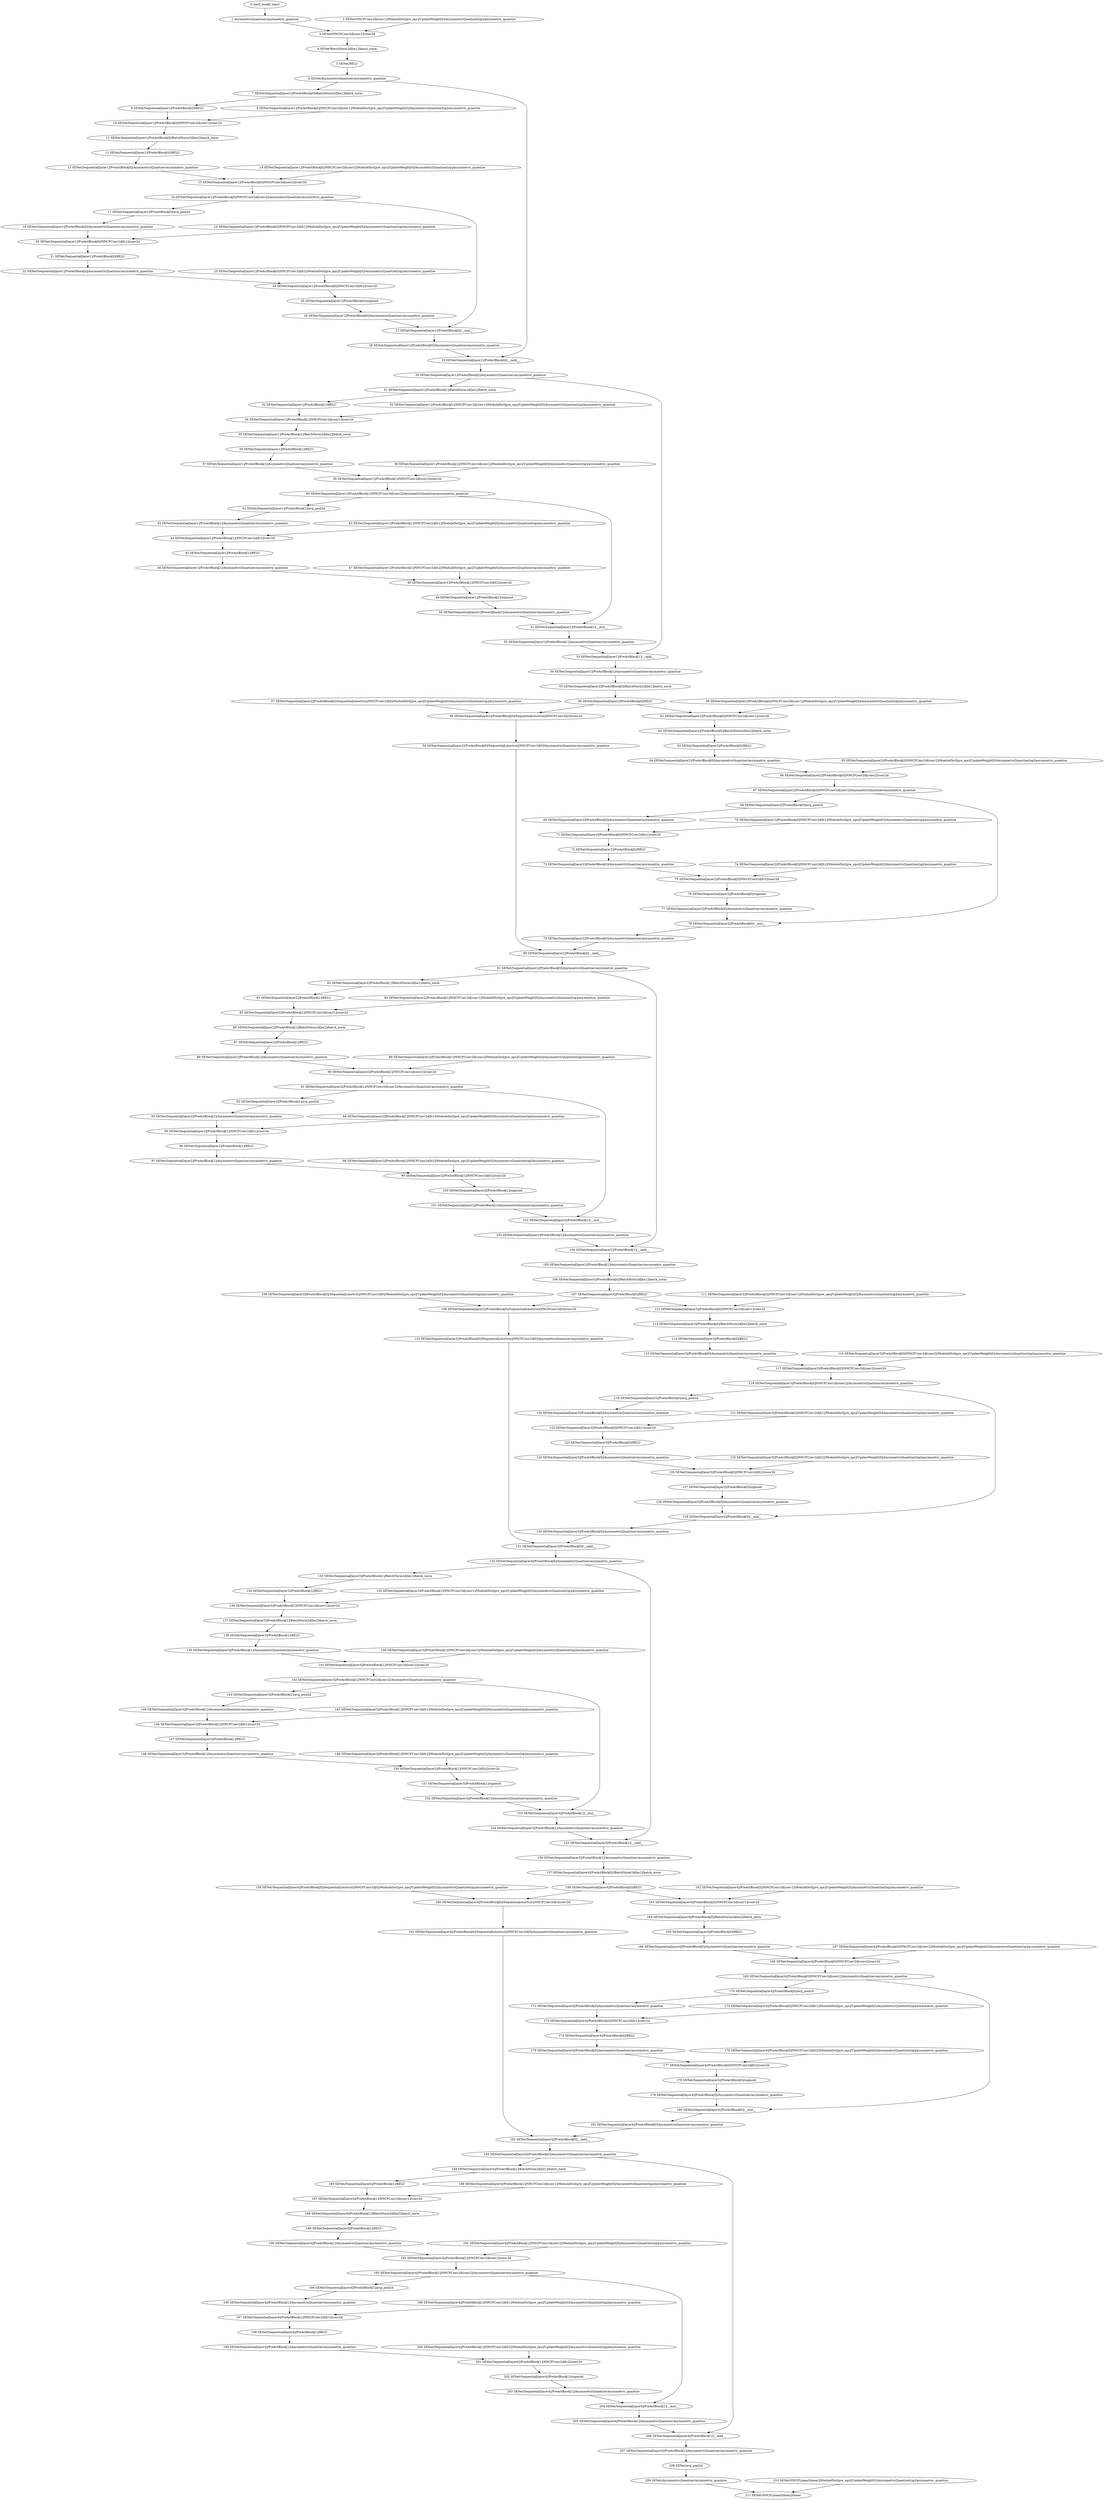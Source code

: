 strict digraph  {
"0 /nncf_model_input" [id=0, scope="", type=nncf_model_input];
"1 AsymmetricQuantizer/asymmetric_quantize" [id=1, scope=AsymmetricQuantizer, type=asymmetric_quantize];
"2 SENet/NNCFConv2d[conv1]/ModuleDict[pre_ops]/UpdateWeight[0]/AsymmetricQuantizer[op]/asymmetric_quantize" [id=2, scope="SENet/NNCFConv2d[conv1]/ModuleDict[pre_ops]/UpdateWeight[0]/AsymmetricQuantizer[op]", type=asymmetric_quantize];
"3 SENet/NNCFConv2d[conv1]/conv2d" [id=3, scope="SENet/NNCFConv2d[conv1]", type=conv2d];
"4 SENet/BatchNorm2d[bn1]/batch_norm" [id=4, scope="SENet/BatchNorm2d[bn1]", type=batch_norm];
"5 SENet/RELU" [id=5, scope=SENet, type=RELU];
"6 SENet/AsymmetricQuantizer/asymmetric_quantize" [id=6, scope="SENet/AsymmetricQuantizer", type=asymmetric_quantize];
"7 SENet/Sequential[layer1]/PreActBlock[0]/BatchNorm2d[bn1]/batch_norm" [id=7, scope="SENet/Sequential[layer1]/PreActBlock[0]/BatchNorm2d[bn1]", type=batch_norm];
"8 SENet/Sequential[layer1]/PreActBlock[0]/RELU" [id=8, scope="SENet/Sequential[layer1]/PreActBlock[0]", type=RELU];
"9 SENet/Sequential[layer1]/PreActBlock[0]/NNCFConv2d[conv1]/ModuleDict[pre_ops]/UpdateWeight[0]/AsymmetricQuantizer[op]/asymmetric_quantize" [id=9, scope="SENet/Sequential[layer1]/PreActBlock[0]/NNCFConv2d[conv1]/ModuleDict[pre_ops]/UpdateWeight[0]/AsymmetricQuantizer[op]", type=asymmetric_quantize];
"10 SENet/Sequential[layer1]/PreActBlock[0]/NNCFConv2d[conv1]/conv2d" [id=10, scope="SENet/Sequential[layer1]/PreActBlock[0]/NNCFConv2d[conv1]", type=conv2d];
"11 SENet/Sequential[layer1]/PreActBlock[0]/BatchNorm2d[bn2]/batch_norm" [id=11, scope="SENet/Sequential[layer1]/PreActBlock[0]/BatchNorm2d[bn2]", type=batch_norm];
"12 SENet/Sequential[layer1]/PreActBlock[0]/RELU" [id=12, scope="SENet/Sequential[layer1]/PreActBlock[0]", type=RELU];
"13 SENet/Sequential[layer1]/PreActBlock[0]/AsymmetricQuantizer/asymmetric_quantize" [id=13, scope="SENet/Sequential[layer1]/PreActBlock[0]/AsymmetricQuantizer", type=asymmetric_quantize];
"14 SENet/Sequential[layer1]/PreActBlock[0]/NNCFConv2d[conv2]/ModuleDict[pre_ops]/UpdateWeight[0]/AsymmetricQuantizer[op]/asymmetric_quantize" [id=14, scope="SENet/Sequential[layer1]/PreActBlock[0]/NNCFConv2d[conv2]/ModuleDict[pre_ops]/UpdateWeight[0]/AsymmetricQuantizer[op]", type=asymmetric_quantize];
"15 SENet/Sequential[layer1]/PreActBlock[0]/NNCFConv2d[conv2]/conv2d" [id=15, scope="SENet/Sequential[layer1]/PreActBlock[0]/NNCFConv2d[conv2]", type=conv2d];
"16 SENet/Sequential[layer1]/PreActBlock[0]/NNCFConv2d[conv2]/AsymmetricQuantizer/asymmetric_quantize" [id=16, scope="SENet/Sequential[layer1]/PreActBlock[0]/NNCFConv2d[conv2]/AsymmetricQuantizer", type=asymmetric_quantize];
"17 SENet/Sequential[layer1]/PreActBlock[0]/avg_pool2d" [id=17, scope="SENet/Sequential[layer1]/PreActBlock[0]", type=avg_pool2d];
"18 SENet/Sequential[layer1]/PreActBlock[0]/AsymmetricQuantizer/asymmetric_quantize" [id=18, scope="SENet/Sequential[layer1]/PreActBlock[0]/AsymmetricQuantizer", type=asymmetric_quantize];
"19 SENet/Sequential[layer1]/PreActBlock[0]/NNCFConv2d[fc1]/ModuleDict[pre_ops]/UpdateWeight[0]/AsymmetricQuantizer[op]/asymmetric_quantize" [id=19, scope="SENet/Sequential[layer1]/PreActBlock[0]/NNCFConv2d[fc1]/ModuleDict[pre_ops]/UpdateWeight[0]/AsymmetricQuantizer[op]", type=asymmetric_quantize];
"20 SENet/Sequential[layer1]/PreActBlock[0]/NNCFConv2d[fc1]/conv2d" [id=20, scope="SENet/Sequential[layer1]/PreActBlock[0]/NNCFConv2d[fc1]", type=conv2d];
"21 SENet/Sequential[layer1]/PreActBlock[0]/RELU" [id=21, scope="SENet/Sequential[layer1]/PreActBlock[0]", type=RELU];
"22 SENet/Sequential[layer1]/PreActBlock[0]/AsymmetricQuantizer/asymmetric_quantize" [id=22, scope="SENet/Sequential[layer1]/PreActBlock[0]/AsymmetricQuantizer", type=asymmetric_quantize];
"23 SENet/Sequential[layer1]/PreActBlock[0]/NNCFConv2d[fc2]/ModuleDict[pre_ops]/UpdateWeight[0]/AsymmetricQuantizer[op]/asymmetric_quantize" [id=23, scope="SENet/Sequential[layer1]/PreActBlock[0]/NNCFConv2d[fc2]/ModuleDict[pre_ops]/UpdateWeight[0]/AsymmetricQuantizer[op]", type=asymmetric_quantize];
"24 SENet/Sequential[layer1]/PreActBlock[0]/NNCFConv2d[fc2]/conv2d" [id=24, scope="SENet/Sequential[layer1]/PreActBlock[0]/NNCFConv2d[fc2]", type=conv2d];
"25 SENet/Sequential[layer1]/PreActBlock[0]/sigmoid" [id=25, scope="SENet/Sequential[layer1]/PreActBlock[0]", type=sigmoid];
"26 SENet/Sequential[layer1]/PreActBlock[0]/AsymmetricQuantizer/asymmetric_quantize" [id=26, scope="SENet/Sequential[layer1]/PreActBlock[0]/AsymmetricQuantizer", type=asymmetric_quantize];
"27 SENet/Sequential[layer1]/PreActBlock[0]/__mul__" [id=27, scope="SENet/Sequential[layer1]/PreActBlock[0]", type=__mul__];
"28 SENet/Sequential[layer1]/PreActBlock[0]/AsymmetricQuantizer/asymmetric_quantize" [id=28, scope="SENet/Sequential[layer1]/PreActBlock[0]/AsymmetricQuantizer", type=asymmetric_quantize];
"29 SENet/Sequential[layer1]/PreActBlock[0]/__iadd__" [id=29, scope="SENet/Sequential[layer1]/PreActBlock[0]", type=__iadd__];
"30 SENet/Sequential[layer1]/PreActBlock[0]/AsymmetricQuantizer/asymmetric_quantize" [id=30, scope="SENet/Sequential[layer1]/PreActBlock[0]/AsymmetricQuantizer", type=asymmetric_quantize];
"31 SENet/Sequential[layer1]/PreActBlock[1]/BatchNorm2d[bn1]/batch_norm" [id=31, scope="SENet/Sequential[layer1]/PreActBlock[1]/BatchNorm2d[bn1]", type=batch_norm];
"32 SENet/Sequential[layer1]/PreActBlock[1]/RELU" [id=32, scope="SENet/Sequential[layer1]/PreActBlock[1]", type=RELU];
"33 SENet/Sequential[layer1]/PreActBlock[1]/NNCFConv2d[conv1]/ModuleDict[pre_ops]/UpdateWeight[0]/AsymmetricQuantizer[op]/asymmetric_quantize" [id=33, scope="SENet/Sequential[layer1]/PreActBlock[1]/NNCFConv2d[conv1]/ModuleDict[pre_ops]/UpdateWeight[0]/AsymmetricQuantizer[op]", type=asymmetric_quantize];
"34 SENet/Sequential[layer1]/PreActBlock[1]/NNCFConv2d[conv1]/conv2d" [id=34, scope="SENet/Sequential[layer1]/PreActBlock[1]/NNCFConv2d[conv1]", type=conv2d];
"35 SENet/Sequential[layer1]/PreActBlock[1]/BatchNorm2d[bn2]/batch_norm" [id=35, scope="SENet/Sequential[layer1]/PreActBlock[1]/BatchNorm2d[bn2]", type=batch_norm];
"36 SENet/Sequential[layer1]/PreActBlock[1]/RELU" [id=36, scope="SENet/Sequential[layer1]/PreActBlock[1]", type=RELU];
"37 SENet/Sequential[layer1]/PreActBlock[1]/AsymmetricQuantizer/asymmetric_quantize" [id=37, scope="SENet/Sequential[layer1]/PreActBlock[1]/AsymmetricQuantizer", type=asymmetric_quantize];
"38 SENet/Sequential[layer1]/PreActBlock[1]/NNCFConv2d[conv2]/ModuleDict[pre_ops]/UpdateWeight[0]/AsymmetricQuantizer[op]/asymmetric_quantize" [id=38, scope="SENet/Sequential[layer1]/PreActBlock[1]/NNCFConv2d[conv2]/ModuleDict[pre_ops]/UpdateWeight[0]/AsymmetricQuantizer[op]", type=asymmetric_quantize];
"39 SENet/Sequential[layer1]/PreActBlock[1]/NNCFConv2d[conv2]/conv2d" [id=39, scope="SENet/Sequential[layer1]/PreActBlock[1]/NNCFConv2d[conv2]", type=conv2d];
"40 SENet/Sequential[layer1]/PreActBlock[1]/NNCFConv2d[conv2]/AsymmetricQuantizer/asymmetric_quantize" [id=40, scope="SENet/Sequential[layer1]/PreActBlock[1]/NNCFConv2d[conv2]/AsymmetricQuantizer", type=asymmetric_quantize];
"41 SENet/Sequential[layer1]/PreActBlock[1]/avg_pool2d" [id=41, scope="SENet/Sequential[layer1]/PreActBlock[1]", type=avg_pool2d];
"42 SENet/Sequential[layer1]/PreActBlock[1]/AsymmetricQuantizer/asymmetric_quantize" [id=42, scope="SENet/Sequential[layer1]/PreActBlock[1]/AsymmetricQuantizer", type=asymmetric_quantize];
"43 SENet/Sequential[layer1]/PreActBlock[1]/NNCFConv2d[fc1]/ModuleDict[pre_ops]/UpdateWeight[0]/AsymmetricQuantizer[op]/asymmetric_quantize" [id=43, scope="SENet/Sequential[layer1]/PreActBlock[1]/NNCFConv2d[fc1]/ModuleDict[pre_ops]/UpdateWeight[0]/AsymmetricQuantizer[op]", type=asymmetric_quantize];
"44 SENet/Sequential[layer1]/PreActBlock[1]/NNCFConv2d[fc1]/conv2d" [id=44, scope="SENet/Sequential[layer1]/PreActBlock[1]/NNCFConv2d[fc1]", type=conv2d];
"45 SENet/Sequential[layer1]/PreActBlock[1]/RELU" [id=45, scope="SENet/Sequential[layer1]/PreActBlock[1]", type=RELU];
"46 SENet/Sequential[layer1]/PreActBlock[1]/AsymmetricQuantizer/asymmetric_quantize" [id=46, scope="SENet/Sequential[layer1]/PreActBlock[1]/AsymmetricQuantizer", type=asymmetric_quantize];
"47 SENet/Sequential[layer1]/PreActBlock[1]/NNCFConv2d[fc2]/ModuleDict[pre_ops]/UpdateWeight[0]/AsymmetricQuantizer[op]/asymmetric_quantize" [id=47, scope="SENet/Sequential[layer1]/PreActBlock[1]/NNCFConv2d[fc2]/ModuleDict[pre_ops]/UpdateWeight[0]/AsymmetricQuantizer[op]", type=asymmetric_quantize];
"48 SENet/Sequential[layer1]/PreActBlock[1]/NNCFConv2d[fc2]/conv2d" [id=48, scope="SENet/Sequential[layer1]/PreActBlock[1]/NNCFConv2d[fc2]", type=conv2d];
"49 SENet/Sequential[layer1]/PreActBlock[1]/sigmoid" [id=49, scope="SENet/Sequential[layer1]/PreActBlock[1]", type=sigmoid];
"50 SENet/Sequential[layer1]/PreActBlock[1]/AsymmetricQuantizer/asymmetric_quantize" [id=50, scope="SENet/Sequential[layer1]/PreActBlock[1]/AsymmetricQuantizer", type=asymmetric_quantize];
"51 SENet/Sequential[layer1]/PreActBlock[1]/__mul__" [id=51, scope="SENet/Sequential[layer1]/PreActBlock[1]", type=__mul__];
"52 SENet/Sequential[layer1]/PreActBlock[1]/AsymmetricQuantizer/asymmetric_quantize" [id=52, scope="SENet/Sequential[layer1]/PreActBlock[1]/AsymmetricQuantizer", type=asymmetric_quantize];
"53 SENet/Sequential[layer1]/PreActBlock[1]/__iadd__" [id=53, scope="SENet/Sequential[layer1]/PreActBlock[1]", type=__iadd__];
"54 SENet/Sequential[layer1]/PreActBlock[1]/AsymmetricQuantizer/asymmetric_quantize" [id=54, scope="SENet/Sequential[layer1]/PreActBlock[1]/AsymmetricQuantizer", type=asymmetric_quantize];
"55 SENet/Sequential[layer2]/PreActBlock[0]/BatchNorm2d[bn1]/batch_norm" [id=55, scope="SENet/Sequential[layer2]/PreActBlock[0]/BatchNorm2d[bn1]", type=batch_norm];
"56 SENet/Sequential[layer2]/PreActBlock[0]/RELU" [id=56, scope="SENet/Sequential[layer2]/PreActBlock[0]", type=RELU];
"57 SENet/Sequential[layer2]/PreActBlock[0]/Sequential[shortcut]/NNCFConv2d[0]/ModuleDict[pre_ops]/UpdateWeight[0]/AsymmetricQuantizer[op]/asymmetric_quantize" [id=57, scope="SENet/Sequential[layer2]/PreActBlock[0]/Sequential[shortcut]/NNCFConv2d[0]/ModuleDict[pre_ops]/UpdateWeight[0]/AsymmetricQuantizer[op]", type=asymmetric_quantize];
"58 SENet/Sequential[layer2]/PreActBlock[0]/Sequential[shortcut]/NNCFConv2d[0]/conv2d" [id=58, scope="SENet/Sequential[layer2]/PreActBlock[0]/Sequential[shortcut]/NNCFConv2d[0]", type=conv2d];
"59 SENet/Sequential[layer2]/PreActBlock[0]/Sequential[shortcut]/NNCFConv2d[0]/AsymmetricQuantizer/asymmetric_quantize" [id=59, scope="SENet/Sequential[layer2]/PreActBlock[0]/Sequential[shortcut]/NNCFConv2d[0]/AsymmetricQuantizer", type=asymmetric_quantize];
"60 SENet/Sequential[layer2]/PreActBlock[0]/NNCFConv2d[conv1]/ModuleDict[pre_ops]/UpdateWeight[0]/AsymmetricQuantizer[op]/asymmetric_quantize" [id=60, scope="SENet/Sequential[layer2]/PreActBlock[0]/NNCFConv2d[conv1]/ModuleDict[pre_ops]/UpdateWeight[0]/AsymmetricQuantizer[op]", type=asymmetric_quantize];
"61 SENet/Sequential[layer2]/PreActBlock[0]/NNCFConv2d[conv1]/conv2d" [id=61, scope="SENet/Sequential[layer2]/PreActBlock[0]/NNCFConv2d[conv1]", type=conv2d];
"62 SENet/Sequential[layer2]/PreActBlock[0]/BatchNorm2d[bn2]/batch_norm" [id=62, scope="SENet/Sequential[layer2]/PreActBlock[0]/BatchNorm2d[bn2]", type=batch_norm];
"63 SENet/Sequential[layer2]/PreActBlock[0]/RELU" [id=63, scope="SENet/Sequential[layer2]/PreActBlock[0]", type=RELU];
"64 SENet/Sequential[layer2]/PreActBlock[0]/AsymmetricQuantizer/asymmetric_quantize" [id=64, scope="SENet/Sequential[layer2]/PreActBlock[0]/AsymmetricQuantizer", type=asymmetric_quantize];
"65 SENet/Sequential[layer2]/PreActBlock[0]/NNCFConv2d[conv2]/ModuleDict[pre_ops]/UpdateWeight[0]/AsymmetricQuantizer[op]/asymmetric_quantize" [id=65, scope="SENet/Sequential[layer2]/PreActBlock[0]/NNCFConv2d[conv2]/ModuleDict[pre_ops]/UpdateWeight[0]/AsymmetricQuantizer[op]", type=asymmetric_quantize];
"66 SENet/Sequential[layer2]/PreActBlock[0]/NNCFConv2d[conv2]/conv2d" [id=66, scope="SENet/Sequential[layer2]/PreActBlock[0]/NNCFConv2d[conv2]", type=conv2d];
"67 SENet/Sequential[layer2]/PreActBlock[0]/NNCFConv2d[conv2]/AsymmetricQuantizer/asymmetric_quantize" [id=67, scope="SENet/Sequential[layer2]/PreActBlock[0]/NNCFConv2d[conv2]/AsymmetricQuantizer", type=asymmetric_quantize];
"68 SENet/Sequential[layer2]/PreActBlock[0]/avg_pool2d" [id=68, scope="SENet/Sequential[layer2]/PreActBlock[0]", type=avg_pool2d];
"69 SENet/Sequential[layer2]/PreActBlock[0]/AsymmetricQuantizer/asymmetric_quantize" [id=69, scope="SENet/Sequential[layer2]/PreActBlock[0]/AsymmetricQuantizer", type=asymmetric_quantize];
"70 SENet/Sequential[layer2]/PreActBlock[0]/NNCFConv2d[fc1]/ModuleDict[pre_ops]/UpdateWeight[0]/AsymmetricQuantizer[op]/asymmetric_quantize" [id=70, scope="SENet/Sequential[layer2]/PreActBlock[0]/NNCFConv2d[fc1]/ModuleDict[pre_ops]/UpdateWeight[0]/AsymmetricQuantizer[op]", type=asymmetric_quantize];
"71 SENet/Sequential[layer2]/PreActBlock[0]/NNCFConv2d[fc1]/conv2d" [id=71, scope="SENet/Sequential[layer2]/PreActBlock[0]/NNCFConv2d[fc1]", type=conv2d];
"72 SENet/Sequential[layer2]/PreActBlock[0]/RELU" [id=72, scope="SENet/Sequential[layer2]/PreActBlock[0]", type=RELU];
"73 SENet/Sequential[layer2]/PreActBlock[0]/AsymmetricQuantizer/asymmetric_quantize" [id=73, scope="SENet/Sequential[layer2]/PreActBlock[0]/AsymmetricQuantizer", type=asymmetric_quantize];
"74 SENet/Sequential[layer2]/PreActBlock[0]/NNCFConv2d[fc2]/ModuleDict[pre_ops]/UpdateWeight[0]/AsymmetricQuantizer[op]/asymmetric_quantize" [id=74, scope="SENet/Sequential[layer2]/PreActBlock[0]/NNCFConv2d[fc2]/ModuleDict[pre_ops]/UpdateWeight[0]/AsymmetricQuantizer[op]", type=asymmetric_quantize];
"75 SENet/Sequential[layer2]/PreActBlock[0]/NNCFConv2d[fc2]/conv2d" [id=75, scope="SENet/Sequential[layer2]/PreActBlock[0]/NNCFConv2d[fc2]", type=conv2d];
"76 SENet/Sequential[layer2]/PreActBlock[0]/sigmoid" [id=76, scope="SENet/Sequential[layer2]/PreActBlock[0]", type=sigmoid];
"77 SENet/Sequential[layer2]/PreActBlock[0]/AsymmetricQuantizer/asymmetric_quantize" [id=77, scope="SENet/Sequential[layer2]/PreActBlock[0]/AsymmetricQuantizer", type=asymmetric_quantize];
"78 SENet/Sequential[layer2]/PreActBlock[0]/__mul__" [id=78, scope="SENet/Sequential[layer2]/PreActBlock[0]", type=__mul__];
"79 SENet/Sequential[layer2]/PreActBlock[0]/AsymmetricQuantizer/asymmetric_quantize" [id=79, scope="SENet/Sequential[layer2]/PreActBlock[0]/AsymmetricQuantizer", type=asymmetric_quantize];
"80 SENet/Sequential[layer2]/PreActBlock[0]/__iadd__" [id=80, scope="SENet/Sequential[layer2]/PreActBlock[0]", type=__iadd__];
"81 SENet/Sequential[layer2]/PreActBlock[0]/AsymmetricQuantizer/asymmetric_quantize" [id=81, scope="SENet/Sequential[layer2]/PreActBlock[0]/AsymmetricQuantizer", type=asymmetric_quantize];
"82 SENet/Sequential[layer2]/PreActBlock[1]/BatchNorm2d[bn1]/batch_norm" [id=82, scope="SENet/Sequential[layer2]/PreActBlock[1]/BatchNorm2d[bn1]", type=batch_norm];
"83 SENet/Sequential[layer2]/PreActBlock[1]/RELU" [id=83, scope="SENet/Sequential[layer2]/PreActBlock[1]", type=RELU];
"84 SENet/Sequential[layer2]/PreActBlock[1]/NNCFConv2d[conv1]/ModuleDict[pre_ops]/UpdateWeight[0]/AsymmetricQuantizer[op]/asymmetric_quantize" [id=84, scope="SENet/Sequential[layer2]/PreActBlock[1]/NNCFConv2d[conv1]/ModuleDict[pre_ops]/UpdateWeight[0]/AsymmetricQuantizer[op]", type=asymmetric_quantize];
"85 SENet/Sequential[layer2]/PreActBlock[1]/NNCFConv2d[conv1]/conv2d" [id=85, scope="SENet/Sequential[layer2]/PreActBlock[1]/NNCFConv2d[conv1]", type=conv2d];
"86 SENet/Sequential[layer2]/PreActBlock[1]/BatchNorm2d[bn2]/batch_norm" [id=86, scope="SENet/Sequential[layer2]/PreActBlock[1]/BatchNorm2d[bn2]", type=batch_norm];
"87 SENet/Sequential[layer2]/PreActBlock[1]/RELU" [id=87, scope="SENet/Sequential[layer2]/PreActBlock[1]", type=RELU];
"88 SENet/Sequential[layer2]/PreActBlock[1]/AsymmetricQuantizer/asymmetric_quantize" [id=88, scope="SENet/Sequential[layer2]/PreActBlock[1]/AsymmetricQuantizer", type=asymmetric_quantize];
"89 SENet/Sequential[layer2]/PreActBlock[1]/NNCFConv2d[conv2]/ModuleDict[pre_ops]/UpdateWeight[0]/AsymmetricQuantizer[op]/asymmetric_quantize" [id=89, scope="SENet/Sequential[layer2]/PreActBlock[1]/NNCFConv2d[conv2]/ModuleDict[pre_ops]/UpdateWeight[0]/AsymmetricQuantizer[op]", type=asymmetric_quantize];
"90 SENet/Sequential[layer2]/PreActBlock[1]/NNCFConv2d[conv2]/conv2d" [id=90, scope="SENet/Sequential[layer2]/PreActBlock[1]/NNCFConv2d[conv2]", type=conv2d];
"91 SENet/Sequential[layer2]/PreActBlock[1]/NNCFConv2d[conv2]/AsymmetricQuantizer/asymmetric_quantize" [id=91, scope="SENet/Sequential[layer2]/PreActBlock[1]/NNCFConv2d[conv2]/AsymmetricQuantizer", type=asymmetric_quantize];
"92 SENet/Sequential[layer2]/PreActBlock[1]/avg_pool2d" [id=92, scope="SENet/Sequential[layer2]/PreActBlock[1]", type=avg_pool2d];
"93 SENet/Sequential[layer2]/PreActBlock[1]/AsymmetricQuantizer/asymmetric_quantize" [id=93, scope="SENet/Sequential[layer2]/PreActBlock[1]/AsymmetricQuantizer", type=asymmetric_quantize];
"94 SENet/Sequential[layer2]/PreActBlock[1]/NNCFConv2d[fc1]/ModuleDict[pre_ops]/UpdateWeight[0]/AsymmetricQuantizer[op]/asymmetric_quantize" [id=94, scope="SENet/Sequential[layer2]/PreActBlock[1]/NNCFConv2d[fc1]/ModuleDict[pre_ops]/UpdateWeight[0]/AsymmetricQuantizer[op]", type=asymmetric_quantize];
"95 SENet/Sequential[layer2]/PreActBlock[1]/NNCFConv2d[fc1]/conv2d" [id=95, scope="SENet/Sequential[layer2]/PreActBlock[1]/NNCFConv2d[fc1]", type=conv2d];
"96 SENet/Sequential[layer2]/PreActBlock[1]/RELU" [id=96, scope="SENet/Sequential[layer2]/PreActBlock[1]", type=RELU];
"97 SENet/Sequential[layer2]/PreActBlock[1]/AsymmetricQuantizer/asymmetric_quantize" [id=97, scope="SENet/Sequential[layer2]/PreActBlock[1]/AsymmetricQuantizer", type=asymmetric_quantize];
"98 SENet/Sequential[layer2]/PreActBlock[1]/NNCFConv2d[fc2]/ModuleDict[pre_ops]/UpdateWeight[0]/AsymmetricQuantizer[op]/asymmetric_quantize" [id=98, scope="SENet/Sequential[layer2]/PreActBlock[1]/NNCFConv2d[fc2]/ModuleDict[pre_ops]/UpdateWeight[0]/AsymmetricQuantizer[op]", type=asymmetric_quantize];
"99 SENet/Sequential[layer2]/PreActBlock[1]/NNCFConv2d[fc2]/conv2d" [id=99, scope="SENet/Sequential[layer2]/PreActBlock[1]/NNCFConv2d[fc2]", type=conv2d];
"100 SENet/Sequential[layer2]/PreActBlock[1]/sigmoid" [id=100, scope="SENet/Sequential[layer2]/PreActBlock[1]", type=sigmoid];
"101 SENet/Sequential[layer2]/PreActBlock[1]/AsymmetricQuantizer/asymmetric_quantize" [id=101, scope="SENet/Sequential[layer2]/PreActBlock[1]/AsymmetricQuantizer", type=asymmetric_quantize];
"102 SENet/Sequential[layer2]/PreActBlock[1]/__mul__" [id=102, scope="SENet/Sequential[layer2]/PreActBlock[1]", type=__mul__];
"103 SENet/Sequential[layer2]/PreActBlock[1]/AsymmetricQuantizer/asymmetric_quantize" [id=103, scope="SENet/Sequential[layer2]/PreActBlock[1]/AsymmetricQuantizer", type=asymmetric_quantize];
"104 SENet/Sequential[layer2]/PreActBlock[1]/__iadd__" [id=104, scope="SENet/Sequential[layer2]/PreActBlock[1]", type=__iadd__];
"105 SENet/Sequential[layer2]/PreActBlock[1]/AsymmetricQuantizer/asymmetric_quantize" [id=105, scope="SENet/Sequential[layer2]/PreActBlock[1]/AsymmetricQuantizer", type=asymmetric_quantize];
"106 SENet/Sequential[layer3]/PreActBlock[0]/BatchNorm2d[bn1]/batch_norm" [id=106, scope="SENet/Sequential[layer3]/PreActBlock[0]/BatchNorm2d[bn1]", type=batch_norm];
"107 SENet/Sequential[layer3]/PreActBlock[0]/RELU" [id=107, scope="SENet/Sequential[layer3]/PreActBlock[0]", type=RELU];
"108 SENet/Sequential[layer3]/PreActBlock[0]/Sequential[shortcut]/NNCFConv2d[0]/ModuleDict[pre_ops]/UpdateWeight[0]/AsymmetricQuantizer[op]/asymmetric_quantize" [id=108, scope="SENet/Sequential[layer3]/PreActBlock[0]/Sequential[shortcut]/NNCFConv2d[0]/ModuleDict[pre_ops]/UpdateWeight[0]/AsymmetricQuantizer[op]", type=asymmetric_quantize];
"109 SENet/Sequential[layer3]/PreActBlock[0]/Sequential[shortcut]/NNCFConv2d[0]/conv2d" [id=109, scope="SENet/Sequential[layer3]/PreActBlock[0]/Sequential[shortcut]/NNCFConv2d[0]", type=conv2d];
"110 SENet/Sequential[layer3]/PreActBlock[0]/Sequential[shortcut]/NNCFConv2d[0]/AsymmetricQuantizer/asymmetric_quantize" [id=110, scope="SENet/Sequential[layer3]/PreActBlock[0]/Sequential[shortcut]/NNCFConv2d[0]/AsymmetricQuantizer", type=asymmetric_quantize];
"111 SENet/Sequential[layer3]/PreActBlock[0]/NNCFConv2d[conv1]/ModuleDict[pre_ops]/UpdateWeight[0]/AsymmetricQuantizer[op]/asymmetric_quantize" [id=111, scope="SENet/Sequential[layer3]/PreActBlock[0]/NNCFConv2d[conv1]/ModuleDict[pre_ops]/UpdateWeight[0]/AsymmetricQuantizer[op]", type=asymmetric_quantize];
"112 SENet/Sequential[layer3]/PreActBlock[0]/NNCFConv2d[conv1]/conv2d" [id=112, scope="SENet/Sequential[layer3]/PreActBlock[0]/NNCFConv2d[conv1]", type=conv2d];
"113 SENet/Sequential[layer3]/PreActBlock[0]/BatchNorm2d[bn2]/batch_norm" [id=113, scope="SENet/Sequential[layer3]/PreActBlock[0]/BatchNorm2d[bn2]", type=batch_norm];
"114 SENet/Sequential[layer3]/PreActBlock[0]/RELU" [id=114, scope="SENet/Sequential[layer3]/PreActBlock[0]", type=RELU];
"115 SENet/Sequential[layer3]/PreActBlock[0]/AsymmetricQuantizer/asymmetric_quantize" [id=115, scope="SENet/Sequential[layer3]/PreActBlock[0]/AsymmetricQuantizer", type=asymmetric_quantize];
"116 SENet/Sequential[layer3]/PreActBlock[0]/NNCFConv2d[conv2]/ModuleDict[pre_ops]/UpdateWeight[0]/AsymmetricQuantizer[op]/asymmetric_quantize" [id=116, scope="SENet/Sequential[layer3]/PreActBlock[0]/NNCFConv2d[conv2]/ModuleDict[pre_ops]/UpdateWeight[0]/AsymmetricQuantizer[op]", type=asymmetric_quantize];
"117 SENet/Sequential[layer3]/PreActBlock[0]/NNCFConv2d[conv2]/conv2d" [id=117, scope="SENet/Sequential[layer3]/PreActBlock[0]/NNCFConv2d[conv2]", type=conv2d];
"118 SENet/Sequential[layer3]/PreActBlock[0]/NNCFConv2d[conv2]/AsymmetricQuantizer/asymmetric_quantize" [id=118, scope="SENet/Sequential[layer3]/PreActBlock[0]/NNCFConv2d[conv2]/AsymmetricQuantizer", type=asymmetric_quantize];
"119 SENet/Sequential[layer3]/PreActBlock[0]/avg_pool2d" [id=119, scope="SENet/Sequential[layer3]/PreActBlock[0]", type=avg_pool2d];
"120 SENet/Sequential[layer3]/PreActBlock[0]/AsymmetricQuantizer/asymmetric_quantize" [id=120, scope="SENet/Sequential[layer3]/PreActBlock[0]/AsymmetricQuantizer", type=asymmetric_quantize];
"121 SENet/Sequential[layer3]/PreActBlock[0]/NNCFConv2d[fc1]/ModuleDict[pre_ops]/UpdateWeight[0]/AsymmetricQuantizer[op]/asymmetric_quantize" [id=121, scope="SENet/Sequential[layer3]/PreActBlock[0]/NNCFConv2d[fc1]/ModuleDict[pre_ops]/UpdateWeight[0]/AsymmetricQuantizer[op]", type=asymmetric_quantize];
"122 SENet/Sequential[layer3]/PreActBlock[0]/NNCFConv2d[fc1]/conv2d" [id=122, scope="SENet/Sequential[layer3]/PreActBlock[0]/NNCFConv2d[fc1]", type=conv2d];
"123 SENet/Sequential[layer3]/PreActBlock[0]/RELU" [id=123, scope="SENet/Sequential[layer3]/PreActBlock[0]", type=RELU];
"124 SENet/Sequential[layer3]/PreActBlock[0]/AsymmetricQuantizer/asymmetric_quantize" [id=124, scope="SENet/Sequential[layer3]/PreActBlock[0]/AsymmetricQuantizer", type=asymmetric_quantize];
"125 SENet/Sequential[layer3]/PreActBlock[0]/NNCFConv2d[fc2]/ModuleDict[pre_ops]/UpdateWeight[0]/AsymmetricQuantizer[op]/asymmetric_quantize" [id=125, scope="SENet/Sequential[layer3]/PreActBlock[0]/NNCFConv2d[fc2]/ModuleDict[pre_ops]/UpdateWeight[0]/AsymmetricQuantizer[op]", type=asymmetric_quantize];
"126 SENet/Sequential[layer3]/PreActBlock[0]/NNCFConv2d[fc2]/conv2d" [id=126, scope="SENet/Sequential[layer3]/PreActBlock[0]/NNCFConv2d[fc2]", type=conv2d];
"127 SENet/Sequential[layer3]/PreActBlock[0]/sigmoid" [id=127, scope="SENet/Sequential[layer3]/PreActBlock[0]", type=sigmoid];
"128 SENet/Sequential[layer3]/PreActBlock[0]/AsymmetricQuantizer/asymmetric_quantize" [id=128, scope="SENet/Sequential[layer3]/PreActBlock[0]/AsymmetricQuantizer", type=asymmetric_quantize];
"129 SENet/Sequential[layer3]/PreActBlock[0]/__mul__" [id=129, scope="SENet/Sequential[layer3]/PreActBlock[0]", type=__mul__];
"130 SENet/Sequential[layer3]/PreActBlock[0]/AsymmetricQuantizer/asymmetric_quantize" [id=130, scope="SENet/Sequential[layer3]/PreActBlock[0]/AsymmetricQuantizer", type=asymmetric_quantize];
"131 SENet/Sequential[layer3]/PreActBlock[0]/__iadd__" [id=131, scope="SENet/Sequential[layer3]/PreActBlock[0]", type=__iadd__];
"132 SENet/Sequential[layer3]/PreActBlock[0]/AsymmetricQuantizer/asymmetric_quantize" [id=132, scope="SENet/Sequential[layer3]/PreActBlock[0]/AsymmetricQuantizer", type=asymmetric_quantize];
"133 SENet/Sequential[layer3]/PreActBlock[1]/BatchNorm2d[bn1]/batch_norm" [id=133, scope="SENet/Sequential[layer3]/PreActBlock[1]/BatchNorm2d[bn1]", type=batch_norm];
"134 SENet/Sequential[layer3]/PreActBlock[1]/RELU" [id=134, scope="SENet/Sequential[layer3]/PreActBlock[1]", type=RELU];
"135 SENet/Sequential[layer3]/PreActBlock[1]/NNCFConv2d[conv1]/ModuleDict[pre_ops]/UpdateWeight[0]/AsymmetricQuantizer[op]/asymmetric_quantize" [id=135, scope="SENet/Sequential[layer3]/PreActBlock[1]/NNCFConv2d[conv1]/ModuleDict[pre_ops]/UpdateWeight[0]/AsymmetricQuantizer[op]", type=asymmetric_quantize];
"136 SENet/Sequential[layer3]/PreActBlock[1]/NNCFConv2d[conv1]/conv2d" [id=136, scope="SENet/Sequential[layer3]/PreActBlock[1]/NNCFConv2d[conv1]", type=conv2d];
"137 SENet/Sequential[layer3]/PreActBlock[1]/BatchNorm2d[bn2]/batch_norm" [id=137, scope="SENet/Sequential[layer3]/PreActBlock[1]/BatchNorm2d[bn2]", type=batch_norm];
"138 SENet/Sequential[layer3]/PreActBlock[1]/RELU" [id=138, scope="SENet/Sequential[layer3]/PreActBlock[1]", type=RELU];
"139 SENet/Sequential[layer3]/PreActBlock[1]/AsymmetricQuantizer/asymmetric_quantize" [id=139, scope="SENet/Sequential[layer3]/PreActBlock[1]/AsymmetricQuantizer", type=asymmetric_quantize];
"140 SENet/Sequential[layer3]/PreActBlock[1]/NNCFConv2d[conv2]/ModuleDict[pre_ops]/UpdateWeight[0]/AsymmetricQuantizer[op]/asymmetric_quantize" [id=140, scope="SENet/Sequential[layer3]/PreActBlock[1]/NNCFConv2d[conv2]/ModuleDict[pre_ops]/UpdateWeight[0]/AsymmetricQuantizer[op]", type=asymmetric_quantize];
"141 SENet/Sequential[layer3]/PreActBlock[1]/NNCFConv2d[conv2]/conv2d" [id=141, scope="SENet/Sequential[layer3]/PreActBlock[1]/NNCFConv2d[conv2]", type=conv2d];
"142 SENet/Sequential[layer3]/PreActBlock[1]/NNCFConv2d[conv2]/AsymmetricQuantizer/asymmetric_quantize" [id=142, scope="SENet/Sequential[layer3]/PreActBlock[1]/NNCFConv2d[conv2]/AsymmetricQuantizer", type=asymmetric_quantize];
"143 SENet/Sequential[layer3]/PreActBlock[1]/avg_pool2d" [id=143, scope="SENet/Sequential[layer3]/PreActBlock[1]", type=avg_pool2d];
"144 SENet/Sequential[layer3]/PreActBlock[1]/AsymmetricQuantizer/asymmetric_quantize" [id=144, scope="SENet/Sequential[layer3]/PreActBlock[1]/AsymmetricQuantizer", type=asymmetric_quantize];
"145 SENet/Sequential[layer3]/PreActBlock[1]/NNCFConv2d[fc1]/ModuleDict[pre_ops]/UpdateWeight[0]/AsymmetricQuantizer[op]/asymmetric_quantize" [id=145, scope="SENet/Sequential[layer3]/PreActBlock[1]/NNCFConv2d[fc1]/ModuleDict[pre_ops]/UpdateWeight[0]/AsymmetricQuantizer[op]", type=asymmetric_quantize];
"146 SENet/Sequential[layer3]/PreActBlock[1]/NNCFConv2d[fc1]/conv2d" [id=146, scope="SENet/Sequential[layer3]/PreActBlock[1]/NNCFConv2d[fc1]", type=conv2d];
"147 SENet/Sequential[layer3]/PreActBlock[1]/RELU" [id=147, scope="SENet/Sequential[layer3]/PreActBlock[1]", type=RELU];
"148 SENet/Sequential[layer3]/PreActBlock[1]/AsymmetricQuantizer/asymmetric_quantize" [id=148, scope="SENet/Sequential[layer3]/PreActBlock[1]/AsymmetricQuantizer", type=asymmetric_quantize];
"149 SENet/Sequential[layer3]/PreActBlock[1]/NNCFConv2d[fc2]/ModuleDict[pre_ops]/UpdateWeight[0]/AsymmetricQuantizer[op]/asymmetric_quantize" [id=149, scope="SENet/Sequential[layer3]/PreActBlock[1]/NNCFConv2d[fc2]/ModuleDict[pre_ops]/UpdateWeight[0]/AsymmetricQuantizer[op]", type=asymmetric_quantize];
"150 SENet/Sequential[layer3]/PreActBlock[1]/NNCFConv2d[fc2]/conv2d" [id=150, scope="SENet/Sequential[layer3]/PreActBlock[1]/NNCFConv2d[fc2]", type=conv2d];
"151 SENet/Sequential[layer3]/PreActBlock[1]/sigmoid" [id=151, scope="SENet/Sequential[layer3]/PreActBlock[1]", type=sigmoid];
"152 SENet/Sequential[layer3]/PreActBlock[1]/AsymmetricQuantizer/asymmetric_quantize" [id=152, scope="SENet/Sequential[layer3]/PreActBlock[1]/AsymmetricQuantizer", type=asymmetric_quantize];
"153 SENet/Sequential[layer3]/PreActBlock[1]/__mul__" [id=153, scope="SENet/Sequential[layer3]/PreActBlock[1]", type=__mul__];
"154 SENet/Sequential[layer3]/PreActBlock[1]/AsymmetricQuantizer/asymmetric_quantize" [id=154, scope="SENet/Sequential[layer3]/PreActBlock[1]/AsymmetricQuantizer", type=asymmetric_quantize];
"155 SENet/Sequential[layer3]/PreActBlock[1]/__iadd__" [id=155, scope="SENet/Sequential[layer3]/PreActBlock[1]", type=__iadd__];
"156 SENet/Sequential[layer3]/PreActBlock[1]/AsymmetricQuantizer/asymmetric_quantize" [id=156, scope="SENet/Sequential[layer3]/PreActBlock[1]/AsymmetricQuantizer", type=asymmetric_quantize];
"157 SENet/Sequential[layer4]/PreActBlock[0]/BatchNorm2d[bn1]/batch_norm" [id=157, scope="SENet/Sequential[layer4]/PreActBlock[0]/BatchNorm2d[bn1]", type=batch_norm];
"158 SENet/Sequential[layer4]/PreActBlock[0]/RELU" [id=158, scope="SENet/Sequential[layer4]/PreActBlock[0]", type=RELU];
"159 SENet/Sequential[layer4]/PreActBlock[0]/Sequential[shortcut]/NNCFConv2d[0]/ModuleDict[pre_ops]/UpdateWeight[0]/AsymmetricQuantizer[op]/asymmetric_quantize" [id=159, scope="SENet/Sequential[layer4]/PreActBlock[0]/Sequential[shortcut]/NNCFConv2d[0]/ModuleDict[pre_ops]/UpdateWeight[0]/AsymmetricQuantizer[op]", type=asymmetric_quantize];
"160 SENet/Sequential[layer4]/PreActBlock[0]/Sequential[shortcut]/NNCFConv2d[0]/conv2d" [id=160, scope="SENet/Sequential[layer4]/PreActBlock[0]/Sequential[shortcut]/NNCFConv2d[0]", type=conv2d];
"161 SENet/Sequential[layer4]/PreActBlock[0]/Sequential[shortcut]/NNCFConv2d[0]/AsymmetricQuantizer/asymmetric_quantize" [id=161, scope="SENet/Sequential[layer4]/PreActBlock[0]/Sequential[shortcut]/NNCFConv2d[0]/AsymmetricQuantizer", type=asymmetric_quantize];
"162 SENet/Sequential[layer4]/PreActBlock[0]/NNCFConv2d[conv1]/ModuleDict[pre_ops]/UpdateWeight[0]/AsymmetricQuantizer[op]/asymmetric_quantize" [id=162, scope="SENet/Sequential[layer4]/PreActBlock[0]/NNCFConv2d[conv1]/ModuleDict[pre_ops]/UpdateWeight[0]/AsymmetricQuantizer[op]", type=asymmetric_quantize];
"163 SENet/Sequential[layer4]/PreActBlock[0]/NNCFConv2d[conv1]/conv2d" [id=163, scope="SENet/Sequential[layer4]/PreActBlock[0]/NNCFConv2d[conv1]", type=conv2d];
"164 SENet/Sequential[layer4]/PreActBlock[0]/BatchNorm2d[bn2]/batch_norm" [id=164, scope="SENet/Sequential[layer4]/PreActBlock[0]/BatchNorm2d[bn2]", type=batch_norm];
"165 SENet/Sequential[layer4]/PreActBlock[0]/RELU" [id=165, scope="SENet/Sequential[layer4]/PreActBlock[0]", type=RELU];
"166 SENet/Sequential[layer4]/PreActBlock[0]/AsymmetricQuantizer/asymmetric_quantize" [id=166, scope="SENet/Sequential[layer4]/PreActBlock[0]/AsymmetricQuantizer", type=asymmetric_quantize];
"167 SENet/Sequential[layer4]/PreActBlock[0]/NNCFConv2d[conv2]/ModuleDict[pre_ops]/UpdateWeight[0]/AsymmetricQuantizer[op]/asymmetric_quantize" [id=167, scope="SENet/Sequential[layer4]/PreActBlock[0]/NNCFConv2d[conv2]/ModuleDict[pre_ops]/UpdateWeight[0]/AsymmetricQuantizer[op]", type=asymmetric_quantize];
"168 SENet/Sequential[layer4]/PreActBlock[0]/NNCFConv2d[conv2]/conv2d" [id=168, scope="SENet/Sequential[layer4]/PreActBlock[0]/NNCFConv2d[conv2]", type=conv2d];
"169 SENet/Sequential[layer4]/PreActBlock[0]/NNCFConv2d[conv2]/AsymmetricQuantizer/asymmetric_quantize" [id=169, scope="SENet/Sequential[layer4]/PreActBlock[0]/NNCFConv2d[conv2]/AsymmetricQuantizer", type=asymmetric_quantize];
"170 SENet/Sequential[layer4]/PreActBlock[0]/avg_pool2d" [id=170, scope="SENet/Sequential[layer4]/PreActBlock[0]", type=avg_pool2d];
"171 SENet/Sequential[layer4]/PreActBlock[0]/AsymmetricQuantizer/asymmetric_quantize" [id=171, scope="SENet/Sequential[layer4]/PreActBlock[0]/AsymmetricQuantizer", type=asymmetric_quantize];
"172 SENet/Sequential[layer4]/PreActBlock[0]/NNCFConv2d[fc1]/ModuleDict[pre_ops]/UpdateWeight[0]/AsymmetricQuantizer[op]/asymmetric_quantize" [id=172, scope="SENet/Sequential[layer4]/PreActBlock[0]/NNCFConv2d[fc1]/ModuleDict[pre_ops]/UpdateWeight[0]/AsymmetricQuantizer[op]", type=asymmetric_quantize];
"173 SENet/Sequential[layer4]/PreActBlock[0]/NNCFConv2d[fc1]/conv2d" [id=173, scope="SENet/Sequential[layer4]/PreActBlock[0]/NNCFConv2d[fc1]", type=conv2d];
"174 SENet/Sequential[layer4]/PreActBlock[0]/RELU" [id=174, scope="SENet/Sequential[layer4]/PreActBlock[0]", type=RELU];
"175 SENet/Sequential[layer4]/PreActBlock[0]/AsymmetricQuantizer/asymmetric_quantize" [id=175, scope="SENet/Sequential[layer4]/PreActBlock[0]/AsymmetricQuantizer", type=asymmetric_quantize];
"176 SENet/Sequential[layer4]/PreActBlock[0]/NNCFConv2d[fc2]/ModuleDict[pre_ops]/UpdateWeight[0]/AsymmetricQuantizer[op]/asymmetric_quantize" [id=176, scope="SENet/Sequential[layer4]/PreActBlock[0]/NNCFConv2d[fc2]/ModuleDict[pre_ops]/UpdateWeight[0]/AsymmetricQuantizer[op]", type=asymmetric_quantize];
"177 SENet/Sequential[layer4]/PreActBlock[0]/NNCFConv2d[fc2]/conv2d" [id=177, scope="SENet/Sequential[layer4]/PreActBlock[0]/NNCFConv2d[fc2]", type=conv2d];
"178 SENet/Sequential[layer4]/PreActBlock[0]/sigmoid" [id=178, scope="SENet/Sequential[layer4]/PreActBlock[0]", type=sigmoid];
"179 SENet/Sequential[layer4]/PreActBlock[0]/AsymmetricQuantizer/asymmetric_quantize" [id=179, scope="SENet/Sequential[layer4]/PreActBlock[0]/AsymmetricQuantizer", type=asymmetric_quantize];
"180 SENet/Sequential[layer4]/PreActBlock[0]/__mul__" [id=180, scope="SENet/Sequential[layer4]/PreActBlock[0]", type=__mul__];
"181 SENet/Sequential[layer4]/PreActBlock[0]/AsymmetricQuantizer/asymmetric_quantize" [id=181, scope="SENet/Sequential[layer4]/PreActBlock[0]/AsymmetricQuantizer", type=asymmetric_quantize];
"182 SENet/Sequential[layer4]/PreActBlock[0]/__iadd__" [id=182, scope="SENet/Sequential[layer4]/PreActBlock[0]", type=__iadd__];
"183 SENet/Sequential[layer4]/PreActBlock[0]/AsymmetricQuantizer/asymmetric_quantize" [id=183, scope="SENet/Sequential[layer4]/PreActBlock[0]/AsymmetricQuantizer", type=asymmetric_quantize];
"184 SENet/Sequential[layer4]/PreActBlock[1]/BatchNorm2d[bn1]/batch_norm" [id=184, scope="SENet/Sequential[layer4]/PreActBlock[1]/BatchNorm2d[bn1]", type=batch_norm];
"185 SENet/Sequential[layer4]/PreActBlock[1]/RELU" [id=185, scope="SENet/Sequential[layer4]/PreActBlock[1]", type=RELU];
"186 SENet/Sequential[layer4]/PreActBlock[1]/NNCFConv2d[conv1]/ModuleDict[pre_ops]/UpdateWeight[0]/AsymmetricQuantizer[op]/asymmetric_quantize" [id=186, scope="SENet/Sequential[layer4]/PreActBlock[1]/NNCFConv2d[conv1]/ModuleDict[pre_ops]/UpdateWeight[0]/AsymmetricQuantizer[op]", type=asymmetric_quantize];
"187 SENet/Sequential[layer4]/PreActBlock[1]/NNCFConv2d[conv1]/conv2d" [id=187, scope="SENet/Sequential[layer4]/PreActBlock[1]/NNCFConv2d[conv1]", type=conv2d];
"188 SENet/Sequential[layer4]/PreActBlock[1]/BatchNorm2d[bn2]/batch_norm" [id=188, scope="SENet/Sequential[layer4]/PreActBlock[1]/BatchNorm2d[bn2]", type=batch_norm];
"189 SENet/Sequential[layer4]/PreActBlock[1]/RELU" [id=189, scope="SENet/Sequential[layer4]/PreActBlock[1]", type=RELU];
"190 SENet/Sequential[layer4]/PreActBlock[1]/AsymmetricQuantizer/asymmetric_quantize" [id=190, scope="SENet/Sequential[layer4]/PreActBlock[1]/AsymmetricQuantizer", type=asymmetric_quantize];
"191 SENet/Sequential[layer4]/PreActBlock[1]/NNCFConv2d[conv2]/ModuleDict[pre_ops]/UpdateWeight[0]/AsymmetricQuantizer[op]/asymmetric_quantize" [id=191, scope="SENet/Sequential[layer4]/PreActBlock[1]/NNCFConv2d[conv2]/ModuleDict[pre_ops]/UpdateWeight[0]/AsymmetricQuantizer[op]", type=asymmetric_quantize];
"192 SENet/Sequential[layer4]/PreActBlock[1]/NNCFConv2d[conv2]/conv2d" [id=192, scope="SENet/Sequential[layer4]/PreActBlock[1]/NNCFConv2d[conv2]", type=conv2d];
"193 SENet/Sequential[layer4]/PreActBlock[1]/NNCFConv2d[conv2]/AsymmetricQuantizer/asymmetric_quantize" [id=193, scope="SENet/Sequential[layer4]/PreActBlock[1]/NNCFConv2d[conv2]/AsymmetricQuantizer", type=asymmetric_quantize];
"194 SENet/Sequential[layer4]/PreActBlock[1]/avg_pool2d" [id=194, scope="SENet/Sequential[layer4]/PreActBlock[1]", type=avg_pool2d];
"195 SENet/Sequential[layer4]/PreActBlock[1]/AsymmetricQuantizer/asymmetric_quantize" [id=195, scope="SENet/Sequential[layer4]/PreActBlock[1]/AsymmetricQuantizer", type=asymmetric_quantize];
"196 SENet/Sequential[layer4]/PreActBlock[1]/NNCFConv2d[fc1]/ModuleDict[pre_ops]/UpdateWeight[0]/AsymmetricQuantizer[op]/asymmetric_quantize" [id=196, scope="SENet/Sequential[layer4]/PreActBlock[1]/NNCFConv2d[fc1]/ModuleDict[pre_ops]/UpdateWeight[0]/AsymmetricQuantizer[op]", type=asymmetric_quantize];
"197 SENet/Sequential[layer4]/PreActBlock[1]/NNCFConv2d[fc1]/conv2d" [id=197, scope="SENet/Sequential[layer4]/PreActBlock[1]/NNCFConv2d[fc1]", type=conv2d];
"198 SENet/Sequential[layer4]/PreActBlock[1]/RELU" [id=198, scope="SENet/Sequential[layer4]/PreActBlock[1]", type=RELU];
"199 SENet/Sequential[layer4]/PreActBlock[1]/AsymmetricQuantizer/asymmetric_quantize" [id=199, scope="SENet/Sequential[layer4]/PreActBlock[1]/AsymmetricQuantizer", type=asymmetric_quantize];
"200 SENet/Sequential[layer4]/PreActBlock[1]/NNCFConv2d[fc2]/ModuleDict[pre_ops]/UpdateWeight[0]/AsymmetricQuantizer[op]/asymmetric_quantize" [id=200, scope="SENet/Sequential[layer4]/PreActBlock[1]/NNCFConv2d[fc2]/ModuleDict[pre_ops]/UpdateWeight[0]/AsymmetricQuantizer[op]", type=asymmetric_quantize];
"201 SENet/Sequential[layer4]/PreActBlock[1]/NNCFConv2d[fc2]/conv2d" [id=201, scope="SENet/Sequential[layer4]/PreActBlock[1]/NNCFConv2d[fc2]", type=conv2d];
"202 SENet/Sequential[layer4]/PreActBlock[1]/sigmoid" [id=202, scope="SENet/Sequential[layer4]/PreActBlock[1]", type=sigmoid];
"203 SENet/Sequential[layer4]/PreActBlock[1]/AsymmetricQuantizer/asymmetric_quantize" [id=203, scope="SENet/Sequential[layer4]/PreActBlock[1]/AsymmetricQuantizer", type=asymmetric_quantize];
"204 SENet/Sequential[layer4]/PreActBlock[1]/__mul__" [id=204, scope="SENet/Sequential[layer4]/PreActBlock[1]", type=__mul__];
"205 SENet/Sequential[layer4]/PreActBlock[1]/AsymmetricQuantizer/asymmetric_quantize" [id=205, scope="SENet/Sequential[layer4]/PreActBlock[1]/AsymmetricQuantizer", type=asymmetric_quantize];
"206 SENet/Sequential[layer4]/PreActBlock[1]/__iadd__" [id=206, scope="SENet/Sequential[layer4]/PreActBlock[1]", type=__iadd__];
"207 SENet/Sequential[layer4]/PreActBlock[1]/AsymmetricQuantizer/asymmetric_quantize" [id=207, scope="SENet/Sequential[layer4]/PreActBlock[1]/AsymmetricQuantizer", type=asymmetric_quantize];
"208 SENet/avg_pool2d" [id=208, scope=SENet, type=avg_pool2d];
"209 SENet/AsymmetricQuantizer/asymmetric_quantize" [id=209, scope="SENet/AsymmetricQuantizer", type=asymmetric_quantize];
"210 SENet/NNCFLinear[linear]/ModuleDict[pre_ops]/UpdateWeight[0]/AsymmetricQuantizer[op]/asymmetric_quantize" [id=210, scope="SENet/NNCFLinear[linear]/ModuleDict[pre_ops]/UpdateWeight[0]/AsymmetricQuantizer[op]", type=asymmetric_quantize];
"211 SENet/NNCFLinear[linear]/linear" [id=211, scope="SENet/NNCFLinear[linear]", type=linear];
"0 /nncf_model_input" -> "1 AsymmetricQuantizer/asymmetric_quantize";
"1 AsymmetricQuantizer/asymmetric_quantize" -> "3 SENet/NNCFConv2d[conv1]/conv2d";
"2 SENet/NNCFConv2d[conv1]/ModuleDict[pre_ops]/UpdateWeight[0]/AsymmetricQuantizer[op]/asymmetric_quantize" -> "3 SENet/NNCFConv2d[conv1]/conv2d";
"3 SENet/NNCFConv2d[conv1]/conv2d" -> "4 SENet/BatchNorm2d[bn1]/batch_norm";
"4 SENet/BatchNorm2d[bn1]/batch_norm" -> "5 SENet/RELU";
"5 SENet/RELU" -> "6 SENet/AsymmetricQuantizer/asymmetric_quantize";
"6 SENet/AsymmetricQuantizer/asymmetric_quantize" -> "7 SENet/Sequential[layer1]/PreActBlock[0]/BatchNorm2d[bn1]/batch_norm";
"7 SENet/Sequential[layer1]/PreActBlock[0]/BatchNorm2d[bn1]/batch_norm" -> "8 SENet/Sequential[layer1]/PreActBlock[0]/RELU";
"6 SENet/AsymmetricQuantizer/asymmetric_quantize" -> "29 SENet/Sequential[layer1]/PreActBlock[0]/__iadd__";
"8 SENet/Sequential[layer1]/PreActBlock[0]/RELU" -> "10 SENet/Sequential[layer1]/PreActBlock[0]/NNCFConv2d[conv1]/conv2d";
"9 SENet/Sequential[layer1]/PreActBlock[0]/NNCFConv2d[conv1]/ModuleDict[pre_ops]/UpdateWeight[0]/AsymmetricQuantizer[op]/asymmetric_quantize" -> "10 SENet/Sequential[layer1]/PreActBlock[0]/NNCFConv2d[conv1]/conv2d";
"10 SENet/Sequential[layer1]/PreActBlock[0]/NNCFConv2d[conv1]/conv2d" -> "11 SENet/Sequential[layer1]/PreActBlock[0]/BatchNorm2d[bn2]/batch_norm";
"11 SENet/Sequential[layer1]/PreActBlock[0]/BatchNorm2d[bn2]/batch_norm" -> "12 SENet/Sequential[layer1]/PreActBlock[0]/RELU";
"12 SENet/Sequential[layer1]/PreActBlock[0]/RELU" -> "13 SENet/Sequential[layer1]/PreActBlock[0]/AsymmetricQuantizer/asymmetric_quantize";
"13 SENet/Sequential[layer1]/PreActBlock[0]/AsymmetricQuantizer/asymmetric_quantize" -> "15 SENet/Sequential[layer1]/PreActBlock[0]/NNCFConv2d[conv2]/conv2d";
"14 SENet/Sequential[layer1]/PreActBlock[0]/NNCFConv2d[conv2]/ModuleDict[pre_ops]/UpdateWeight[0]/AsymmetricQuantizer[op]/asymmetric_quantize" -> "15 SENet/Sequential[layer1]/PreActBlock[0]/NNCFConv2d[conv2]/conv2d";
"15 SENet/Sequential[layer1]/PreActBlock[0]/NNCFConv2d[conv2]/conv2d" -> "16 SENet/Sequential[layer1]/PreActBlock[0]/NNCFConv2d[conv2]/AsymmetricQuantizer/asymmetric_quantize";
"16 SENet/Sequential[layer1]/PreActBlock[0]/NNCFConv2d[conv2]/AsymmetricQuantizer/asymmetric_quantize" -> "17 SENet/Sequential[layer1]/PreActBlock[0]/avg_pool2d";
"16 SENet/Sequential[layer1]/PreActBlock[0]/NNCFConv2d[conv2]/AsymmetricQuantizer/asymmetric_quantize" -> "27 SENet/Sequential[layer1]/PreActBlock[0]/__mul__";
"17 SENet/Sequential[layer1]/PreActBlock[0]/avg_pool2d" -> "18 SENet/Sequential[layer1]/PreActBlock[0]/AsymmetricQuantizer/asymmetric_quantize";
"18 SENet/Sequential[layer1]/PreActBlock[0]/AsymmetricQuantizer/asymmetric_quantize" -> "20 SENet/Sequential[layer1]/PreActBlock[0]/NNCFConv2d[fc1]/conv2d";
"19 SENet/Sequential[layer1]/PreActBlock[0]/NNCFConv2d[fc1]/ModuleDict[pre_ops]/UpdateWeight[0]/AsymmetricQuantizer[op]/asymmetric_quantize" -> "20 SENet/Sequential[layer1]/PreActBlock[0]/NNCFConv2d[fc1]/conv2d";
"20 SENet/Sequential[layer1]/PreActBlock[0]/NNCFConv2d[fc1]/conv2d" -> "21 SENet/Sequential[layer1]/PreActBlock[0]/RELU";
"21 SENet/Sequential[layer1]/PreActBlock[0]/RELU" -> "22 SENet/Sequential[layer1]/PreActBlock[0]/AsymmetricQuantizer/asymmetric_quantize";
"22 SENet/Sequential[layer1]/PreActBlock[0]/AsymmetricQuantizer/asymmetric_quantize" -> "24 SENet/Sequential[layer1]/PreActBlock[0]/NNCFConv2d[fc2]/conv2d";
"23 SENet/Sequential[layer1]/PreActBlock[0]/NNCFConv2d[fc2]/ModuleDict[pre_ops]/UpdateWeight[0]/AsymmetricQuantizer[op]/asymmetric_quantize" -> "24 SENet/Sequential[layer1]/PreActBlock[0]/NNCFConv2d[fc2]/conv2d";
"24 SENet/Sequential[layer1]/PreActBlock[0]/NNCFConv2d[fc2]/conv2d" -> "25 SENet/Sequential[layer1]/PreActBlock[0]/sigmoid";
"25 SENet/Sequential[layer1]/PreActBlock[0]/sigmoid" -> "26 SENet/Sequential[layer1]/PreActBlock[0]/AsymmetricQuantizer/asymmetric_quantize";
"26 SENet/Sequential[layer1]/PreActBlock[0]/AsymmetricQuantizer/asymmetric_quantize" -> "27 SENet/Sequential[layer1]/PreActBlock[0]/__mul__";
"27 SENet/Sequential[layer1]/PreActBlock[0]/__mul__" -> "28 SENet/Sequential[layer1]/PreActBlock[0]/AsymmetricQuantizer/asymmetric_quantize";
"28 SENet/Sequential[layer1]/PreActBlock[0]/AsymmetricQuantizer/asymmetric_quantize" -> "29 SENet/Sequential[layer1]/PreActBlock[0]/__iadd__";
"29 SENet/Sequential[layer1]/PreActBlock[0]/__iadd__" -> "30 SENet/Sequential[layer1]/PreActBlock[0]/AsymmetricQuantizer/asymmetric_quantize";
"30 SENet/Sequential[layer1]/PreActBlock[0]/AsymmetricQuantizer/asymmetric_quantize" -> "31 SENet/Sequential[layer1]/PreActBlock[1]/BatchNorm2d[bn1]/batch_norm";
"30 SENet/Sequential[layer1]/PreActBlock[0]/AsymmetricQuantizer/asymmetric_quantize" -> "53 SENet/Sequential[layer1]/PreActBlock[1]/__iadd__";
"31 SENet/Sequential[layer1]/PreActBlock[1]/BatchNorm2d[bn1]/batch_norm" -> "32 SENet/Sequential[layer1]/PreActBlock[1]/RELU";
"32 SENet/Sequential[layer1]/PreActBlock[1]/RELU" -> "34 SENet/Sequential[layer1]/PreActBlock[1]/NNCFConv2d[conv1]/conv2d";
"33 SENet/Sequential[layer1]/PreActBlock[1]/NNCFConv2d[conv1]/ModuleDict[pre_ops]/UpdateWeight[0]/AsymmetricQuantizer[op]/asymmetric_quantize" -> "34 SENet/Sequential[layer1]/PreActBlock[1]/NNCFConv2d[conv1]/conv2d";
"34 SENet/Sequential[layer1]/PreActBlock[1]/NNCFConv2d[conv1]/conv2d" -> "35 SENet/Sequential[layer1]/PreActBlock[1]/BatchNorm2d[bn2]/batch_norm";
"35 SENet/Sequential[layer1]/PreActBlock[1]/BatchNorm2d[bn2]/batch_norm" -> "36 SENet/Sequential[layer1]/PreActBlock[1]/RELU";
"36 SENet/Sequential[layer1]/PreActBlock[1]/RELU" -> "37 SENet/Sequential[layer1]/PreActBlock[1]/AsymmetricQuantizer/asymmetric_quantize";
"37 SENet/Sequential[layer1]/PreActBlock[1]/AsymmetricQuantizer/asymmetric_quantize" -> "39 SENet/Sequential[layer1]/PreActBlock[1]/NNCFConv2d[conv2]/conv2d";
"38 SENet/Sequential[layer1]/PreActBlock[1]/NNCFConv2d[conv2]/ModuleDict[pre_ops]/UpdateWeight[0]/AsymmetricQuantizer[op]/asymmetric_quantize" -> "39 SENet/Sequential[layer1]/PreActBlock[1]/NNCFConv2d[conv2]/conv2d";
"39 SENet/Sequential[layer1]/PreActBlock[1]/NNCFConv2d[conv2]/conv2d" -> "40 SENet/Sequential[layer1]/PreActBlock[1]/NNCFConv2d[conv2]/AsymmetricQuantizer/asymmetric_quantize";
"40 SENet/Sequential[layer1]/PreActBlock[1]/NNCFConv2d[conv2]/AsymmetricQuantizer/asymmetric_quantize" -> "41 SENet/Sequential[layer1]/PreActBlock[1]/avg_pool2d";
"40 SENet/Sequential[layer1]/PreActBlock[1]/NNCFConv2d[conv2]/AsymmetricQuantizer/asymmetric_quantize" -> "51 SENet/Sequential[layer1]/PreActBlock[1]/__mul__";
"41 SENet/Sequential[layer1]/PreActBlock[1]/avg_pool2d" -> "42 SENet/Sequential[layer1]/PreActBlock[1]/AsymmetricQuantizer/asymmetric_quantize";
"42 SENet/Sequential[layer1]/PreActBlock[1]/AsymmetricQuantizer/asymmetric_quantize" -> "44 SENet/Sequential[layer1]/PreActBlock[1]/NNCFConv2d[fc1]/conv2d";
"43 SENet/Sequential[layer1]/PreActBlock[1]/NNCFConv2d[fc1]/ModuleDict[pre_ops]/UpdateWeight[0]/AsymmetricQuantizer[op]/asymmetric_quantize" -> "44 SENet/Sequential[layer1]/PreActBlock[1]/NNCFConv2d[fc1]/conv2d";
"44 SENet/Sequential[layer1]/PreActBlock[1]/NNCFConv2d[fc1]/conv2d" -> "45 SENet/Sequential[layer1]/PreActBlock[1]/RELU";
"45 SENet/Sequential[layer1]/PreActBlock[1]/RELU" -> "46 SENet/Sequential[layer1]/PreActBlock[1]/AsymmetricQuantizer/asymmetric_quantize";
"46 SENet/Sequential[layer1]/PreActBlock[1]/AsymmetricQuantizer/asymmetric_quantize" -> "48 SENet/Sequential[layer1]/PreActBlock[1]/NNCFConv2d[fc2]/conv2d";
"47 SENet/Sequential[layer1]/PreActBlock[1]/NNCFConv2d[fc2]/ModuleDict[pre_ops]/UpdateWeight[0]/AsymmetricQuantizer[op]/asymmetric_quantize" -> "48 SENet/Sequential[layer1]/PreActBlock[1]/NNCFConv2d[fc2]/conv2d";
"48 SENet/Sequential[layer1]/PreActBlock[1]/NNCFConv2d[fc2]/conv2d" -> "49 SENet/Sequential[layer1]/PreActBlock[1]/sigmoid";
"49 SENet/Sequential[layer1]/PreActBlock[1]/sigmoid" -> "50 SENet/Sequential[layer1]/PreActBlock[1]/AsymmetricQuantizer/asymmetric_quantize";
"50 SENet/Sequential[layer1]/PreActBlock[1]/AsymmetricQuantizer/asymmetric_quantize" -> "51 SENet/Sequential[layer1]/PreActBlock[1]/__mul__";
"51 SENet/Sequential[layer1]/PreActBlock[1]/__mul__" -> "52 SENet/Sequential[layer1]/PreActBlock[1]/AsymmetricQuantizer/asymmetric_quantize";
"52 SENet/Sequential[layer1]/PreActBlock[1]/AsymmetricQuantizer/asymmetric_quantize" -> "53 SENet/Sequential[layer1]/PreActBlock[1]/__iadd__";
"53 SENet/Sequential[layer1]/PreActBlock[1]/__iadd__" -> "54 SENet/Sequential[layer1]/PreActBlock[1]/AsymmetricQuantizer/asymmetric_quantize";
"54 SENet/Sequential[layer1]/PreActBlock[1]/AsymmetricQuantizer/asymmetric_quantize" -> "55 SENet/Sequential[layer2]/PreActBlock[0]/BatchNorm2d[bn1]/batch_norm";
"55 SENet/Sequential[layer2]/PreActBlock[0]/BatchNorm2d[bn1]/batch_norm" -> "56 SENet/Sequential[layer2]/PreActBlock[0]/RELU";
"56 SENet/Sequential[layer2]/PreActBlock[0]/RELU" -> "58 SENet/Sequential[layer2]/PreActBlock[0]/Sequential[shortcut]/NNCFConv2d[0]/conv2d";
"56 SENet/Sequential[layer2]/PreActBlock[0]/RELU" -> "61 SENet/Sequential[layer2]/PreActBlock[0]/NNCFConv2d[conv1]/conv2d";
"57 SENet/Sequential[layer2]/PreActBlock[0]/Sequential[shortcut]/NNCFConv2d[0]/ModuleDict[pre_ops]/UpdateWeight[0]/AsymmetricQuantizer[op]/asymmetric_quantize" -> "58 SENet/Sequential[layer2]/PreActBlock[0]/Sequential[shortcut]/NNCFConv2d[0]/conv2d";
"58 SENet/Sequential[layer2]/PreActBlock[0]/Sequential[shortcut]/NNCFConv2d[0]/conv2d" -> "59 SENet/Sequential[layer2]/PreActBlock[0]/Sequential[shortcut]/NNCFConv2d[0]/AsymmetricQuantizer/asymmetric_quantize";
"59 SENet/Sequential[layer2]/PreActBlock[0]/Sequential[shortcut]/NNCFConv2d[0]/AsymmetricQuantizer/asymmetric_quantize" -> "80 SENet/Sequential[layer2]/PreActBlock[0]/__iadd__";
"60 SENet/Sequential[layer2]/PreActBlock[0]/NNCFConv2d[conv1]/ModuleDict[pre_ops]/UpdateWeight[0]/AsymmetricQuantizer[op]/asymmetric_quantize" -> "61 SENet/Sequential[layer2]/PreActBlock[0]/NNCFConv2d[conv1]/conv2d";
"61 SENet/Sequential[layer2]/PreActBlock[0]/NNCFConv2d[conv1]/conv2d" -> "62 SENet/Sequential[layer2]/PreActBlock[0]/BatchNorm2d[bn2]/batch_norm";
"62 SENet/Sequential[layer2]/PreActBlock[0]/BatchNorm2d[bn2]/batch_norm" -> "63 SENet/Sequential[layer2]/PreActBlock[0]/RELU";
"63 SENet/Sequential[layer2]/PreActBlock[0]/RELU" -> "64 SENet/Sequential[layer2]/PreActBlock[0]/AsymmetricQuantizer/asymmetric_quantize";
"64 SENet/Sequential[layer2]/PreActBlock[0]/AsymmetricQuantizer/asymmetric_quantize" -> "66 SENet/Sequential[layer2]/PreActBlock[0]/NNCFConv2d[conv2]/conv2d";
"65 SENet/Sequential[layer2]/PreActBlock[0]/NNCFConv2d[conv2]/ModuleDict[pre_ops]/UpdateWeight[0]/AsymmetricQuantizer[op]/asymmetric_quantize" -> "66 SENet/Sequential[layer2]/PreActBlock[0]/NNCFConv2d[conv2]/conv2d";
"66 SENet/Sequential[layer2]/PreActBlock[0]/NNCFConv2d[conv2]/conv2d" -> "67 SENet/Sequential[layer2]/PreActBlock[0]/NNCFConv2d[conv2]/AsymmetricQuantizer/asymmetric_quantize";
"67 SENet/Sequential[layer2]/PreActBlock[0]/NNCFConv2d[conv2]/AsymmetricQuantizer/asymmetric_quantize" -> "68 SENet/Sequential[layer2]/PreActBlock[0]/avg_pool2d";
"67 SENet/Sequential[layer2]/PreActBlock[0]/NNCFConv2d[conv2]/AsymmetricQuantizer/asymmetric_quantize" -> "78 SENet/Sequential[layer2]/PreActBlock[0]/__mul__";
"68 SENet/Sequential[layer2]/PreActBlock[0]/avg_pool2d" -> "69 SENet/Sequential[layer2]/PreActBlock[0]/AsymmetricQuantizer/asymmetric_quantize";
"69 SENet/Sequential[layer2]/PreActBlock[0]/AsymmetricQuantizer/asymmetric_quantize" -> "71 SENet/Sequential[layer2]/PreActBlock[0]/NNCFConv2d[fc1]/conv2d";
"70 SENet/Sequential[layer2]/PreActBlock[0]/NNCFConv2d[fc1]/ModuleDict[pre_ops]/UpdateWeight[0]/AsymmetricQuantizer[op]/asymmetric_quantize" -> "71 SENet/Sequential[layer2]/PreActBlock[0]/NNCFConv2d[fc1]/conv2d";
"71 SENet/Sequential[layer2]/PreActBlock[0]/NNCFConv2d[fc1]/conv2d" -> "72 SENet/Sequential[layer2]/PreActBlock[0]/RELU";
"72 SENet/Sequential[layer2]/PreActBlock[0]/RELU" -> "73 SENet/Sequential[layer2]/PreActBlock[0]/AsymmetricQuantizer/asymmetric_quantize";
"73 SENet/Sequential[layer2]/PreActBlock[0]/AsymmetricQuantizer/asymmetric_quantize" -> "75 SENet/Sequential[layer2]/PreActBlock[0]/NNCFConv2d[fc2]/conv2d";
"74 SENet/Sequential[layer2]/PreActBlock[0]/NNCFConv2d[fc2]/ModuleDict[pre_ops]/UpdateWeight[0]/AsymmetricQuantizer[op]/asymmetric_quantize" -> "75 SENet/Sequential[layer2]/PreActBlock[0]/NNCFConv2d[fc2]/conv2d";
"75 SENet/Sequential[layer2]/PreActBlock[0]/NNCFConv2d[fc2]/conv2d" -> "76 SENet/Sequential[layer2]/PreActBlock[0]/sigmoid";
"76 SENet/Sequential[layer2]/PreActBlock[0]/sigmoid" -> "77 SENet/Sequential[layer2]/PreActBlock[0]/AsymmetricQuantizer/asymmetric_quantize";
"77 SENet/Sequential[layer2]/PreActBlock[0]/AsymmetricQuantizer/asymmetric_quantize" -> "78 SENet/Sequential[layer2]/PreActBlock[0]/__mul__";
"78 SENet/Sequential[layer2]/PreActBlock[0]/__mul__" -> "79 SENet/Sequential[layer2]/PreActBlock[0]/AsymmetricQuantizer/asymmetric_quantize";
"79 SENet/Sequential[layer2]/PreActBlock[0]/AsymmetricQuantizer/asymmetric_quantize" -> "80 SENet/Sequential[layer2]/PreActBlock[0]/__iadd__";
"80 SENet/Sequential[layer2]/PreActBlock[0]/__iadd__" -> "81 SENet/Sequential[layer2]/PreActBlock[0]/AsymmetricQuantizer/asymmetric_quantize";
"81 SENet/Sequential[layer2]/PreActBlock[0]/AsymmetricQuantizer/asymmetric_quantize" -> "82 SENet/Sequential[layer2]/PreActBlock[1]/BatchNorm2d[bn1]/batch_norm";
"82 SENet/Sequential[layer2]/PreActBlock[1]/BatchNorm2d[bn1]/batch_norm" -> "83 SENet/Sequential[layer2]/PreActBlock[1]/RELU";
"83 SENet/Sequential[layer2]/PreActBlock[1]/RELU" -> "85 SENet/Sequential[layer2]/PreActBlock[1]/NNCFConv2d[conv1]/conv2d";
"84 SENet/Sequential[layer2]/PreActBlock[1]/NNCFConv2d[conv1]/ModuleDict[pre_ops]/UpdateWeight[0]/AsymmetricQuantizer[op]/asymmetric_quantize" -> "85 SENet/Sequential[layer2]/PreActBlock[1]/NNCFConv2d[conv1]/conv2d";
"85 SENet/Sequential[layer2]/PreActBlock[1]/NNCFConv2d[conv1]/conv2d" -> "86 SENet/Sequential[layer2]/PreActBlock[1]/BatchNorm2d[bn2]/batch_norm";
"86 SENet/Sequential[layer2]/PreActBlock[1]/BatchNorm2d[bn2]/batch_norm" -> "87 SENet/Sequential[layer2]/PreActBlock[1]/RELU";
"87 SENet/Sequential[layer2]/PreActBlock[1]/RELU" -> "88 SENet/Sequential[layer2]/PreActBlock[1]/AsymmetricQuantizer/asymmetric_quantize";
"88 SENet/Sequential[layer2]/PreActBlock[1]/AsymmetricQuantizer/asymmetric_quantize" -> "90 SENet/Sequential[layer2]/PreActBlock[1]/NNCFConv2d[conv2]/conv2d";
"89 SENet/Sequential[layer2]/PreActBlock[1]/NNCFConv2d[conv2]/ModuleDict[pre_ops]/UpdateWeight[0]/AsymmetricQuantizer[op]/asymmetric_quantize" -> "90 SENet/Sequential[layer2]/PreActBlock[1]/NNCFConv2d[conv2]/conv2d";
"90 SENet/Sequential[layer2]/PreActBlock[1]/NNCFConv2d[conv2]/conv2d" -> "91 SENet/Sequential[layer2]/PreActBlock[1]/NNCFConv2d[conv2]/AsymmetricQuantizer/asymmetric_quantize";
"91 SENet/Sequential[layer2]/PreActBlock[1]/NNCFConv2d[conv2]/AsymmetricQuantizer/asymmetric_quantize" -> "92 SENet/Sequential[layer2]/PreActBlock[1]/avg_pool2d";
"92 SENet/Sequential[layer2]/PreActBlock[1]/avg_pool2d" -> "93 SENet/Sequential[layer2]/PreActBlock[1]/AsymmetricQuantizer/asymmetric_quantize";
"93 SENet/Sequential[layer2]/PreActBlock[1]/AsymmetricQuantizer/asymmetric_quantize" -> "95 SENet/Sequential[layer2]/PreActBlock[1]/NNCFConv2d[fc1]/conv2d";
"94 SENet/Sequential[layer2]/PreActBlock[1]/NNCFConv2d[fc1]/ModuleDict[pre_ops]/UpdateWeight[0]/AsymmetricQuantizer[op]/asymmetric_quantize" -> "95 SENet/Sequential[layer2]/PreActBlock[1]/NNCFConv2d[fc1]/conv2d";
"95 SENet/Sequential[layer2]/PreActBlock[1]/NNCFConv2d[fc1]/conv2d" -> "96 SENet/Sequential[layer2]/PreActBlock[1]/RELU";
"96 SENet/Sequential[layer2]/PreActBlock[1]/RELU" -> "97 SENet/Sequential[layer2]/PreActBlock[1]/AsymmetricQuantizer/asymmetric_quantize";
"97 SENet/Sequential[layer2]/PreActBlock[1]/AsymmetricQuantizer/asymmetric_quantize" -> "99 SENet/Sequential[layer2]/PreActBlock[1]/NNCFConv2d[fc2]/conv2d";
"98 SENet/Sequential[layer2]/PreActBlock[1]/NNCFConv2d[fc2]/ModuleDict[pre_ops]/UpdateWeight[0]/AsymmetricQuantizer[op]/asymmetric_quantize" -> "99 SENet/Sequential[layer2]/PreActBlock[1]/NNCFConv2d[fc2]/conv2d";
"81 SENet/Sequential[layer2]/PreActBlock[0]/AsymmetricQuantizer/asymmetric_quantize" -> "104 SENet/Sequential[layer2]/PreActBlock[1]/__iadd__";
"91 SENet/Sequential[layer2]/PreActBlock[1]/NNCFConv2d[conv2]/AsymmetricQuantizer/asymmetric_quantize" -> "102 SENet/Sequential[layer2]/PreActBlock[1]/__mul__";
"99 SENet/Sequential[layer2]/PreActBlock[1]/NNCFConv2d[fc2]/conv2d" -> "100 SENet/Sequential[layer2]/PreActBlock[1]/sigmoid";
"100 SENet/Sequential[layer2]/PreActBlock[1]/sigmoid" -> "101 SENet/Sequential[layer2]/PreActBlock[1]/AsymmetricQuantizer/asymmetric_quantize";
"101 SENet/Sequential[layer2]/PreActBlock[1]/AsymmetricQuantizer/asymmetric_quantize" -> "102 SENet/Sequential[layer2]/PreActBlock[1]/__mul__";
"102 SENet/Sequential[layer2]/PreActBlock[1]/__mul__" -> "103 SENet/Sequential[layer2]/PreActBlock[1]/AsymmetricQuantizer/asymmetric_quantize";
"103 SENet/Sequential[layer2]/PreActBlock[1]/AsymmetricQuantizer/asymmetric_quantize" -> "104 SENet/Sequential[layer2]/PreActBlock[1]/__iadd__";
"104 SENet/Sequential[layer2]/PreActBlock[1]/__iadd__" -> "105 SENet/Sequential[layer2]/PreActBlock[1]/AsymmetricQuantizer/asymmetric_quantize";
"105 SENet/Sequential[layer2]/PreActBlock[1]/AsymmetricQuantizer/asymmetric_quantize" -> "106 SENet/Sequential[layer3]/PreActBlock[0]/BatchNorm2d[bn1]/batch_norm";
"106 SENet/Sequential[layer3]/PreActBlock[0]/BatchNorm2d[bn1]/batch_norm" -> "107 SENet/Sequential[layer3]/PreActBlock[0]/RELU";
"107 SENet/Sequential[layer3]/PreActBlock[0]/RELU" -> "109 SENet/Sequential[layer3]/PreActBlock[0]/Sequential[shortcut]/NNCFConv2d[0]/conv2d";
"107 SENet/Sequential[layer3]/PreActBlock[0]/RELU" -> "112 SENet/Sequential[layer3]/PreActBlock[0]/NNCFConv2d[conv1]/conv2d";
"108 SENet/Sequential[layer3]/PreActBlock[0]/Sequential[shortcut]/NNCFConv2d[0]/ModuleDict[pre_ops]/UpdateWeight[0]/AsymmetricQuantizer[op]/asymmetric_quantize" -> "109 SENet/Sequential[layer3]/PreActBlock[0]/Sequential[shortcut]/NNCFConv2d[0]/conv2d";
"109 SENet/Sequential[layer3]/PreActBlock[0]/Sequential[shortcut]/NNCFConv2d[0]/conv2d" -> "110 SENet/Sequential[layer3]/PreActBlock[0]/Sequential[shortcut]/NNCFConv2d[0]/AsymmetricQuantizer/asymmetric_quantize";
"110 SENet/Sequential[layer3]/PreActBlock[0]/Sequential[shortcut]/NNCFConv2d[0]/AsymmetricQuantizer/asymmetric_quantize" -> "131 SENet/Sequential[layer3]/PreActBlock[0]/__iadd__";
"111 SENet/Sequential[layer3]/PreActBlock[0]/NNCFConv2d[conv1]/ModuleDict[pre_ops]/UpdateWeight[0]/AsymmetricQuantizer[op]/asymmetric_quantize" -> "112 SENet/Sequential[layer3]/PreActBlock[0]/NNCFConv2d[conv1]/conv2d";
"112 SENet/Sequential[layer3]/PreActBlock[0]/NNCFConv2d[conv1]/conv2d" -> "113 SENet/Sequential[layer3]/PreActBlock[0]/BatchNorm2d[bn2]/batch_norm";
"113 SENet/Sequential[layer3]/PreActBlock[0]/BatchNorm2d[bn2]/batch_norm" -> "114 SENet/Sequential[layer3]/PreActBlock[0]/RELU";
"114 SENet/Sequential[layer3]/PreActBlock[0]/RELU" -> "115 SENet/Sequential[layer3]/PreActBlock[0]/AsymmetricQuantizer/asymmetric_quantize";
"115 SENet/Sequential[layer3]/PreActBlock[0]/AsymmetricQuantizer/asymmetric_quantize" -> "117 SENet/Sequential[layer3]/PreActBlock[0]/NNCFConv2d[conv2]/conv2d";
"116 SENet/Sequential[layer3]/PreActBlock[0]/NNCFConv2d[conv2]/ModuleDict[pre_ops]/UpdateWeight[0]/AsymmetricQuantizer[op]/asymmetric_quantize" -> "117 SENet/Sequential[layer3]/PreActBlock[0]/NNCFConv2d[conv2]/conv2d";
"117 SENet/Sequential[layer3]/PreActBlock[0]/NNCFConv2d[conv2]/conv2d" -> "118 SENet/Sequential[layer3]/PreActBlock[0]/NNCFConv2d[conv2]/AsymmetricQuantizer/asymmetric_quantize";
"118 SENet/Sequential[layer3]/PreActBlock[0]/NNCFConv2d[conv2]/AsymmetricQuantizer/asymmetric_quantize" -> "119 SENet/Sequential[layer3]/PreActBlock[0]/avg_pool2d";
"118 SENet/Sequential[layer3]/PreActBlock[0]/NNCFConv2d[conv2]/AsymmetricQuantizer/asymmetric_quantize" -> "129 SENet/Sequential[layer3]/PreActBlock[0]/__mul__";
"119 SENet/Sequential[layer3]/PreActBlock[0]/avg_pool2d" -> "120 SENet/Sequential[layer3]/PreActBlock[0]/AsymmetricQuantizer/asymmetric_quantize";
"120 SENet/Sequential[layer3]/PreActBlock[0]/AsymmetricQuantizer/asymmetric_quantize" -> "122 SENet/Sequential[layer3]/PreActBlock[0]/NNCFConv2d[fc1]/conv2d";
"121 SENet/Sequential[layer3]/PreActBlock[0]/NNCFConv2d[fc1]/ModuleDict[pre_ops]/UpdateWeight[0]/AsymmetricQuantizer[op]/asymmetric_quantize" -> "122 SENet/Sequential[layer3]/PreActBlock[0]/NNCFConv2d[fc1]/conv2d";
"122 SENet/Sequential[layer3]/PreActBlock[0]/NNCFConv2d[fc1]/conv2d" -> "123 SENet/Sequential[layer3]/PreActBlock[0]/RELU";
"123 SENet/Sequential[layer3]/PreActBlock[0]/RELU" -> "124 SENet/Sequential[layer3]/PreActBlock[0]/AsymmetricQuantizer/asymmetric_quantize";
"124 SENet/Sequential[layer3]/PreActBlock[0]/AsymmetricQuantizer/asymmetric_quantize" -> "126 SENet/Sequential[layer3]/PreActBlock[0]/NNCFConv2d[fc2]/conv2d";
"125 SENet/Sequential[layer3]/PreActBlock[0]/NNCFConv2d[fc2]/ModuleDict[pre_ops]/UpdateWeight[0]/AsymmetricQuantizer[op]/asymmetric_quantize" -> "126 SENet/Sequential[layer3]/PreActBlock[0]/NNCFConv2d[fc2]/conv2d";
"126 SENet/Sequential[layer3]/PreActBlock[0]/NNCFConv2d[fc2]/conv2d" -> "127 SENet/Sequential[layer3]/PreActBlock[0]/sigmoid";
"127 SENet/Sequential[layer3]/PreActBlock[0]/sigmoid" -> "128 SENet/Sequential[layer3]/PreActBlock[0]/AsymmetricQuantizer/asymmetric_quantize";
"128 SENet/Sequential[layer3]/PreActBlock[0]/AsymmetricQuantizer/asymmetric_quantize" -> "129 SENet/Sequential[layer3]/PreActBlock[0]/__mul__";
"129 SENet/Sequential[layer3]/PreActBlock[0]/__mul__" -> "130 SENet/Sequential[layer3]/PreActBlock[0]/AsymmetricQuantizer/asymmetric_quantize";
"130 SENet/Sequential[layer3]/PreActBlock[0]/AsymmetricQuantizer/asymmetric_quantize" -> "131 SENet/Sequential[layer3]/PreActBlock[0]/__iadd__";
"131 SENet/Sequential[layer3]/PreActBlock[0]/__iadd__" -> "132 SENet/Sequential[layer3]/PreActBlock[0]/AsymmetricQuantizer/asymmetric_quantize";
"132 SENet/Sequential[layer3]/PreActBlock[0]/AsymmetricQuantizer/asymmetric_quantize" -> "133 SENet/Sequential[layer3]/PreActBlock[1]/BatchNorm2d[bn1]/batch_norm";
"132 SENet/Sequential[layer3]/PreActBlock[0]/AsymmetricQuantizer/asymmetric_quantize" -> "155 SENet/Sequential[layer3]/PreActBlock[1]/__iadd__";
"133 SENet/Sequential[layer3]/PreActBlock[1]/BatchNorm2d[bn1]/batch_norm" -> "134 SENet/Sequential[layer3]/PreActBlock[1]/RELU";
"134 SENet/Sequential[layer3]/PreActBlock[1]/RELU" -> "136 SENet/Sequential[layer3]/PreActBlock[1]/NNCFConv2d[conv1]/conv2d";
"135 SENet/Sequential[layer3]/PreActBlock[1]/NNCFConv2d[conv1]/ModuleDict[pre_ops]/UpdateWeight[0]/AsymmetricQuantizer[op]/asymmetric_quantize" -> "136 SENet/Sequential[layer3]/PreActBlock[1]/NNCFConv2d[conv1]/conv2d";
"136 SENet/Sequential[layer3]/PreActBlock[1]/NNCFConv2d[conv1]/conv2d" -> "137 SENet/Sequential[layer3]/PreActBlock[1]/BatchNorm2d[bn2]/batch_norm";
"137 SENet/Sequential[layer3]/PreActBlock[1]/BatchNorm2d[bn2]/batch_norm" -> "138 SENet/Sequential[layer3]/PreActBlock[1]/RELU";
"138 SENet/Sequential[layer3]/PreActBlock[1]/RELU" -> "139 SENet/Sequential[layer3]/PreActBlock[1]/AsymmetricQuantizer/asymmetric_quantize";
"139 SENet/Sequential[layer3]/PreActBlock[1]/AsymmetricQuantizer/asymmetric_quantize" -> "141 SENet/Sequential[layer3]/PreActBlock[1]/NNCFConv2d[conv2]/conv2d";
"140 SENet/Sequential[layer3]/PreActBlock[1]/NNCFConv2d[conv2]/ModuleDict[pre_ops]/UpdateWeight[0]/AsymmetricQuantizer[op]/asymmetric_quantize" -> "141 SENet/Sequential[layer3]/PreActBlock[1]/NNCFConv2d[conv2]/conv2d";
"141 SENet/Sequential[layer3]/PreActBlock[1]/NNCFConv2d[conv2]/conv2d" -> "142 SENet/Sequential[layer3]/PreActBlock[1]/NNCFConv2d[conv2]/AsymmetricQuantizer/asymmetric_quantize";
"142 SENet/Sequential[layer3]/PreActBlock[1]/NNCFConv2d[conv2]/AsymmetricQuantizer/asymmetric_quantize" -> "143 SENet/Sequential[layer3]/PreActBlock[1]/avg_pool2d";
"142 SENet/Sequential[layer3]/PreActBlock[1]/NNCFConv2d[conv2]/AsymmetricQuantizer/asymmetric_quantize" -> "153 SENet/Sequential[layer3]/PreActBlock[1]/__mul__";
"143 SENet/Sequential[layer3]/PreActBlock[1]/avg_pool2d" -> "144 SENet/Sequential[layer3]/PreActBlock[1]/AsymmetricQuantizer/asymmetric_quantize";
"144 SENet/Sequential[layer3]/PreActBlock[1]/AsymmetricQuantizer/asymmetric_quantize" -> "146 SENet/Sequential[layer3]/PreActBlock[1]/NNCFConv2d[fc1]/conv2d";
"145 SENet/Sequential[layer3]/PreActBlock[1]/NNCFConv2d[fc1]/ModuleDict[pre_ops]/UpdateWeight[0]/AsymmetricQuantizer[op]/asymmetric_quantize" -> "146 SENet/Sequential[layer3]/PreActBlock[1]/NNCFConv2d[fc1]/conv2d";
"146 SENet/Sequential[layer3]/PreActBlock[1]/NNCFConv2d[fc1]/conv2d" -> "147 SENet/Sequential[layer3]/PreActBlock[1]/RELU";
"147 SENet/Sequential[layer3]/PreActBlock[1]/RELU" -> "148 SENet/Sequential[layer3]/PreActBlock[1]/AsymmetricQuantizer/asymmetric_quantize";
"148 SENet/Sequential[layer3]/PreActBlock[1]/AsymmetricQuantizer/asymmetric_quantize" -> "150 SENet/Sequential[layer3]/PreActBlock[1]/NNCFConv2d[fc2]/conv2d";
"149 SENet/Sequential[layer3]/PreActBlock[1]/NNCFConv2d[fc2]/ModuleDict[pre_ops]/UpdateWeight[0]/AsymmetricQuantizer[op]/asymmetric_quantize" -> "150 SENet/Sequential[layer3]/PreActBlock[1]/NNCFConv2d[fc2]/conv2d";
"150 SENet/Sequential[layer3]/PreActBlock[1]/NNCFConv2d[fc2]/conv2d" -> "151 SENet/Sequential[layer3]/PreActBlock[1]/sigmoid";
"151 SENet/Sequential[layer3]/PreActBlock[1]/sigmoid" -> "152 SENet/Sequential[layer3]/PreActBlock[1]/AsymmetricQuantizer/asymmetric_quantize";
"152 SENet/Sequential[layer3]/PreActBlock[1]/AsymmetricQuantizer/asymmetric_quantize" -> "153 SENet/Sequential[layer3]/PreActBlock[1]/__mul__";
"153 SENet/Sequential[layer3]/PreActBlock[1]/__mul__" -> "154 SENet/Sequential[layer3]/PreActBlock[1]/AsymmetricQuantizer/asymmetric_quantize";
"154 SENet/Sequential[layer3]/PreActBlock[1]/AsymmetricQuantizer/asymmetric_quantize" -> "155 SENet/Sequential[layer3]/PreActBlock[1]/__iadd__";
"155 SENet/Sequential[layer3]/PreActBlock[1]/__iadd__" -> "156 SENet/Sequential[layer3]/PreActBlock[1]/AsymmetricQuantizer/asymmetric_quantize";
"156 SENet/Sequential[layer3]/PreActBlock[1]/AsymmetricQuantizer/asymmetric_quantize" -> "157 SENet/Sequential[layer4]/PreActBlock[0]/BatchNorm2d[bn1]/batch_norm";
"157 SENet/Sequential[layer4]/PreActBlock[0]/BatchNorm2d[bn1]/batch_norm" -> "158 SENet/Sequential[layer4]/PreActBlock[0]/RELU";
"158 SENet/Sequential[layer4]/PreActBlock[0]/RELU" -> "160 SENet/Sequential[layer4]/PreActBlock[0]/Sequential[shortcut]/NNCFConv2d[0]/conv2d";
"158 SENet/Sequential[layer4]/PreActBlock[0]/RELU" -> "163 SENet/Sequential[layer4]/PreActBlock[0]/NNCFConv2d[conv1]/conv2d";
"159 SENet/Sequential[layer4]/PreActBlock[0]/Sequential[shortcut]/NNCFConv2d[0]/ModuleDict[pre_ops]/UpdateWeight[0]/AsymmetricQuantizer[op]/asymmetric_quantize" -> "160 SENet/Sequential[layer4]/PreActBlock[0]/Sequential[shortcut]/NNCFConv2d[0]/conv2d";
"160 SENet/Sequential[layer4]/PreActBlock[0]/Sequential[shortcut]/NNCFConv2d[0]/conv2d" -> "161 SENet/Sequential[layer4]/PreActBlock[0]/Sequential[shortcut]/NNCFConv2d[0]/AsymmetricQuantizer/asymmetric_quantize";
"161 SENet/Sequential[layer4]/PreActBlock[0]/Sequential[shortcut]/NNCFConv2d[0]/AsymmetricQuantizer/asymmetric_quantize" -> "182 SENet/Sequential[layer4]/PreActBlock[0]/__iadd__";
"162 SENet/Sequential[layer4]/PreActBlock[0]/NNCFConv2d[conv1]/ModuleDict[pre_ops]/UpdateWeight[0]/AsymmetricQuantizer[op]/asymmetric_quantize" -> "163 SENet/Sequential[layer4]/PreActBlock[0]/NNCFConv2d[conv1]/conv2d";
"163 SENet/Sequential[layer4]/PreActBlock[0]/NNCFConv2d[conv1]/conv2d" -> "164 SENet/Sequential[layer4]/PreActBlock[0]/BatchNorm2d[bn2]/batch_norm";
"164 SENet/Sequential[layer4]/PreActBlock[0]/BatchNorm2d[bn2]/batch_norm" -> "165 SENet/Sequential[layer4]/PreActBlock[0]/RELU";
"165 SENet/Sequential[layer4]/PreActBlock[0]/RELU" -> "166 SENet/Sequential[layer4]/PreActBlock[0]/AsymmetricQuantizer/asymmetric_quantize";
"166 SENet/Sequential[layer4]/PreActBlock[0]/AsymmetricQuantizer/asymmetric_quantize" -> "168 SENet/Sequential[layer4]/PreActBlock[0]/NNCFConv2d[conv2]/conv2d";
"167 SENet/Sequential[layer4]/PreActBlock[0]/NNCFConv2d[conv2]/ModuleDict[pre_ops]/UpdateWeight[0]/AsymmetricQuantizer[op]/asymmetric_quantize" -> "168 SENet/Sequential[layer4]/PreActBlock[0]/NNCFConv2d[conv2]/conv2d";
"168 SENet/Sequential[layer4]/PreActBlock[0]/NNCFConv2d[conv2]/conv2d" -> "169 SENet/Sequential[layer4]/PreActBlock[0]/NNCFConv2d[conv2]/AsymmetricQuantizer/asymmetric_quantize";
"169 SENet/Sequential[layer4]/PreActBlock[0]/NNCFConv2d[conv2]/AsymmetricQuantizer/asymmetric_quantize" -> "170 SENet/Sequential[layer4]/PreActBlock[0]/avg_pool2d";
"169 SENet/Sequential[layer4]/PreActBlock[0]/NNCFConv2d[conv2]/AsymmetricQuantizer/asymmetric_quantize" -> "180 SENet/Sequential[layer4]/PreActBlock[0]/__mul__";
"170 SENet/Sequential[layer4]/PreActBlock[0]/avg_pool2d" -> "171 SENet/Sequential[layer4]/PreActBlock[0]/AsymmetricQuantizer/asymmetric_quantize";
"171 SENet/Sequential[layer4]/PreActBlock[0]/AsymmetricQuantizer/asymmetric_quantize" -> "173 SENet/Sequential[layer4]/PreActBlock[0]/NNCFConv2d[fc1]/conv2d";
"172 SENet/Sequential[layer4]/PreActBlock[0]/NNCFConv2d[fc1]/ModuleDict[pre_ops]/UpdateWeight[0]/AsymmetricQuantizer[op]/asymmetric_quantize" -> "173 SENet/Sequential[layer4]/PreActBlock[0]/NNCFConv2d[fc1]/conv2d";
"173 SENet/Sequential[layer4]/PreActBlock[0]/NNCFConv2d[fc1]/conv2d" -> "174 SENet/Sequential[layer4]/PreActBlock[0]/RELU";
"174 SENet/Sequential[layer4]/PreActBlock[0]/RELU" -> "175 SENet/Sequential[layer4]/PreActBlock[0]/AsymmetricQuantizer/asymmetric_quantize";
"175 SENet/Sequential[layer4]/PreActBlock[0]/AsymmetricQuantizer/asymmetric_quantize" -> "177 SENet/Sequential[layer4]/PreActBlock[0]/NNCFConv2d[fc2]/conv2d";
"176 SENet/Sequential[layer4]/PreActBlock[0]/NNCFConv2d[fc2]/ModuleDict[pre_ops]/UpdateWeight[0]/AsymmetricQuantizer[op]/asymmetric_quantize" -> "177 SENet/Sequential[layer4]/PreActBlock[0]/NNCFConv2d[fc2]/conv2d";
"177 SENet/Sequential[layer4]/PreActBlock[0]/NNCFConv2d[fc2]/conv2d" -> "178 SENet/Sequential[layer4]/PreActBlock[0]/sigmoid";
"178 SENet/Sequential[layer4]/PreActBlock[0]/sigmoid" -> "179 SENet/Sequential[layer4]/PreActBlock[0]/AsymmetricQuantizer/asymmetric_quantize";
"179 SENet/Sequential[layer4]/PreActBlock[0]/AsymmetricQuantizer/asymmetric_quantize" -> "180 SENet/Sequential[layer4]/PreActBlock[0]/__mul__";
"180 SENet/Sequential[layer4]/PreActBlock[0]/__mul__" -> "181 SENet/Sequential[layer4]/PreActBlock[0]/AsymmetricQuantizer/asymmetric_quantize";
"181 SENet/Sequential[layer4]/PreActBlock[0]/AsymmetricQuantizer/asymmetric_quantize" -> "182 SENet/Sequential[layer4]/PreActBlock[0]/__iadd__";
"182 SENet/Sequential[layer4]/PreActBlock[0]/__iadd__" -> "183 SENet/Sequential[layer4]/PreActBlock[0]/AsymmetricQuantizer/asymmetric_quantize";
"183 SENet/Sequential[layer4]/PreActBlock[0]/AsymmetricQuantizer/asymmetric_quantize" -> "184 SENet/Sequential[layer4]/PreActBlock[1]/BatchNorm2d[bn1]/batch_norm";
"183 SENet/Sequential[layer4]/PreActBlock[0]/AsymmetricQuantizer/asymmetric_quantize" -> "206 SENet/Sequential[layer4]/PreActBlock[1]/__iadd__";
"184 SENet/Sequential[layer4]/PreActBlock[1]/BatchNorm2d[bn1]/batch_norm" -> "185 SENet/Sequential[layer4]/PreActBlock[1]/RELU";
"185 SENet/Sequential[layer4]/PreActBlock[1]/RELU" -> "187 SENet/Sequential[layer4]/PreActBlock[1]/NNCFConv2d[conv1]/conv2d";
"186 SENet/Sequential[layer4]/PreActBlock[1]/NNCFConv2d[conv1]/ModuleDict[pre_ops]/UpdateWeight[0]/AsymmetricQuantizer[op]/asymmetric_quantize" -> "187 SENet/Sequential[layer4]/PreActBlock[1]/NNCFConv2d[conv1]/conv2d";
"187 SENet/Sequential[layer4]/PreActBlock[1]/NNCFConv2d[conv1]/conv2d" -> "188 SENet/Sequential[layer4]/PreActBlock[1]/BatchNorm2d[bn2]/batch_norm";
"188 SENet/Sequential[layer4]/PreActBlock[1]/BatchNorm2d[bn2]/batch_norm" -> "189 SENet/Sequential[layer4]/PreActBlock[1]/RELU";
"189 SENet/Sequential[layer4]/PreActBlock[1]/RELU" -> "190 SENet/Sequential[layer4]/PreActBlock[1]/AsymmetricQuantizer/asymmetric_quantize";
"190 SENet/Sequential[layer4]/PreActBlock[1]/AsymmetricQuantizer/asymmetric_quantize" -> "192 SENet/Sequential[layer4]/PreActBlock[1]/NNCFConv2d[conv2]/conv2d";
"191 SENet/Sequential[layer4]/PreActBlock[1]/NNCFConv2d[conv2]/ModuleDict[pre_ops]/UpdateWeight[0]/AsymmetricQuantizer[op]/asymmetric_quantize" -> "192 SENet/Sequential[layer4]/PreActBlock[1]/NNCFConv2d[conv2]/conv2d";
"192 SENet/Sequential[layer4]/PreActBlock[1]/NNCFConv2d[conv2]/conv2d" -> "193 SENet/Sequential[layer4]/PreActBlock[1]/NNCFConv2d[conv2]/AsymmetricQuantizer/asymmetric_quantize";
"193 SENet/Sequential[layer4]/PreActBlock[1]/NNCFConv2d[conv2]/AsymmetricQuantizer/asymmetric_quantize" -> "194 SENet/Sequential[layer4]/PreActBlock[1]/avg_pool2d";
"193 SENet/Sequential[layer4]/PreActBlock[1]/NNCFConv2d[conv2]/AsymmetricQuantizer/asymmetric_quantize" -> "204 SENet/Sequential[layer4]/PreActBlock[1]/__mul__";
"194 SENet/Sequential[layer4]/PreActBlock[1]/avg_pool2d" -> "195 SENet/Sequential[layer4]/PreActBlock[1]/AsymmetricQuantizer/asymmetric_quantize";
"195 SENet/Sequential[layer4]/PreActBlock[1]/AsymmetricQuantizer/asymmetric_quantize" -> "197 SENet/Sequential[layer4]/PreActBlock[1]/NNCFConv2d[fc1]/conv2d";
"196 SENet/Sequential[layer4]/PreActBlock[1]/NNCFConv2d[fc1]/ModuleDict[pre_ops]/UpdateWeight[0]/AsymmetricQuantizer[op]/asymmetric_quantize" -> "197 SENet/Sequential[layer4]/PreActBlock[1]/NNCFConv2d[fc1]/conv2d";
"197 SENet/Sequential[layer4]/PreActBlock[1]/NNCFConv2d[fc1]/conv2d" -> "198 SENet/Sequential[layer4]/PreActBlock[1]/RELU";
"198 SENet/Sequential[layer4]/PreActBlock[1]/RELU" -> "199 SENet/Sequential[layer4]/PreActBlock[1]/AsymmetricQuantizer/asymmetric_quantize";
"199 SENet/Sequential[layer4]/PreActBlock[1]/AsymmetricQuantizer/asymmetric_quantize" -> "201 SENet/Sequential[layer4]/PreActBlock[1]/NNCFConv2d[fc2]/conv2d";
"200 SENet/Sequential[layer4]/PreActBlock[1]/NNCFConv2d[fc2]/ModuleDict[pre_ops]/UpdateWeight[0]/AsymmetricQuantizer[op]/asymmetric_quantize" -> "201 SENet/Sequential[layer4]/PreActBlock[1]/NNCFConv2d[fc2]/conv2d";
"201 SENet/Sequential[layer4]/PreActBlock[1]/NNCFConv2d[fc2]/conv2d" -> "202 SENet/Sequential[layer4]/PreActBlock[1]/sigmoid";
"202 SENet/Sequential[layer4]/PreActBlock[1]/sigmoid" -> "203 SENet/Sequential[layer4]/PreActBlock[1]/AsymmetricQuantizer/asymmetric_quantize";
"203 SENet/Sequential[layer4]/PreActBlock[1]/AsymmetricQuantizer/asymmetric_quantize" -> "204 SENet/Sequential[layer4]/PreActBlock[1]/__mul__";
"204 SENet/Sequential[layer4]/PreActBlock[1]/__mul__" -> "205 SENet/Sequential[layer4]/PreActBlock[1]/AsymmetricQuantizer/asymmetric_quantize";
"205 SENet/Sequential[layer4]/PreActBlock[1]/AsymmetricQuantizer/asymmetric_quantize" -> "206 SENet/Sequential[layer4]/PreActBlock[1]/__iadd__";
"206 SENet/Sequential[layer4]/PreActBlock[1]/__iadd__" -> "207 SENet/Sequential[layer4]/PreActBlock[1]/AsymmetricQuantizer/asymmetric_quantize";
"207 SENet/Sequential[layer4]/PreActBlock[1]/AsymmetricQuantizer/asymmetric_quantize" -> "208 SENet/avg_pool2d";
"208 SENet/avg_pool2d" -> "209 SENet/AsymmetricQuantizer/asymmetric_quantize";
"209 SENet/AsymmetricQuantizer/asymmetric_quantize" -> "211 SENet/NNCFLinear[linear]/linear";
"210 SENet/NNCFLinear[linear]/ModuleDict[pre_ops]/UpdateWeight[0]/AsymmetricQuantizer[op]/asymmetric_quantize" -> "211 SENet/NNCFLinear[linear]/linear";
}
